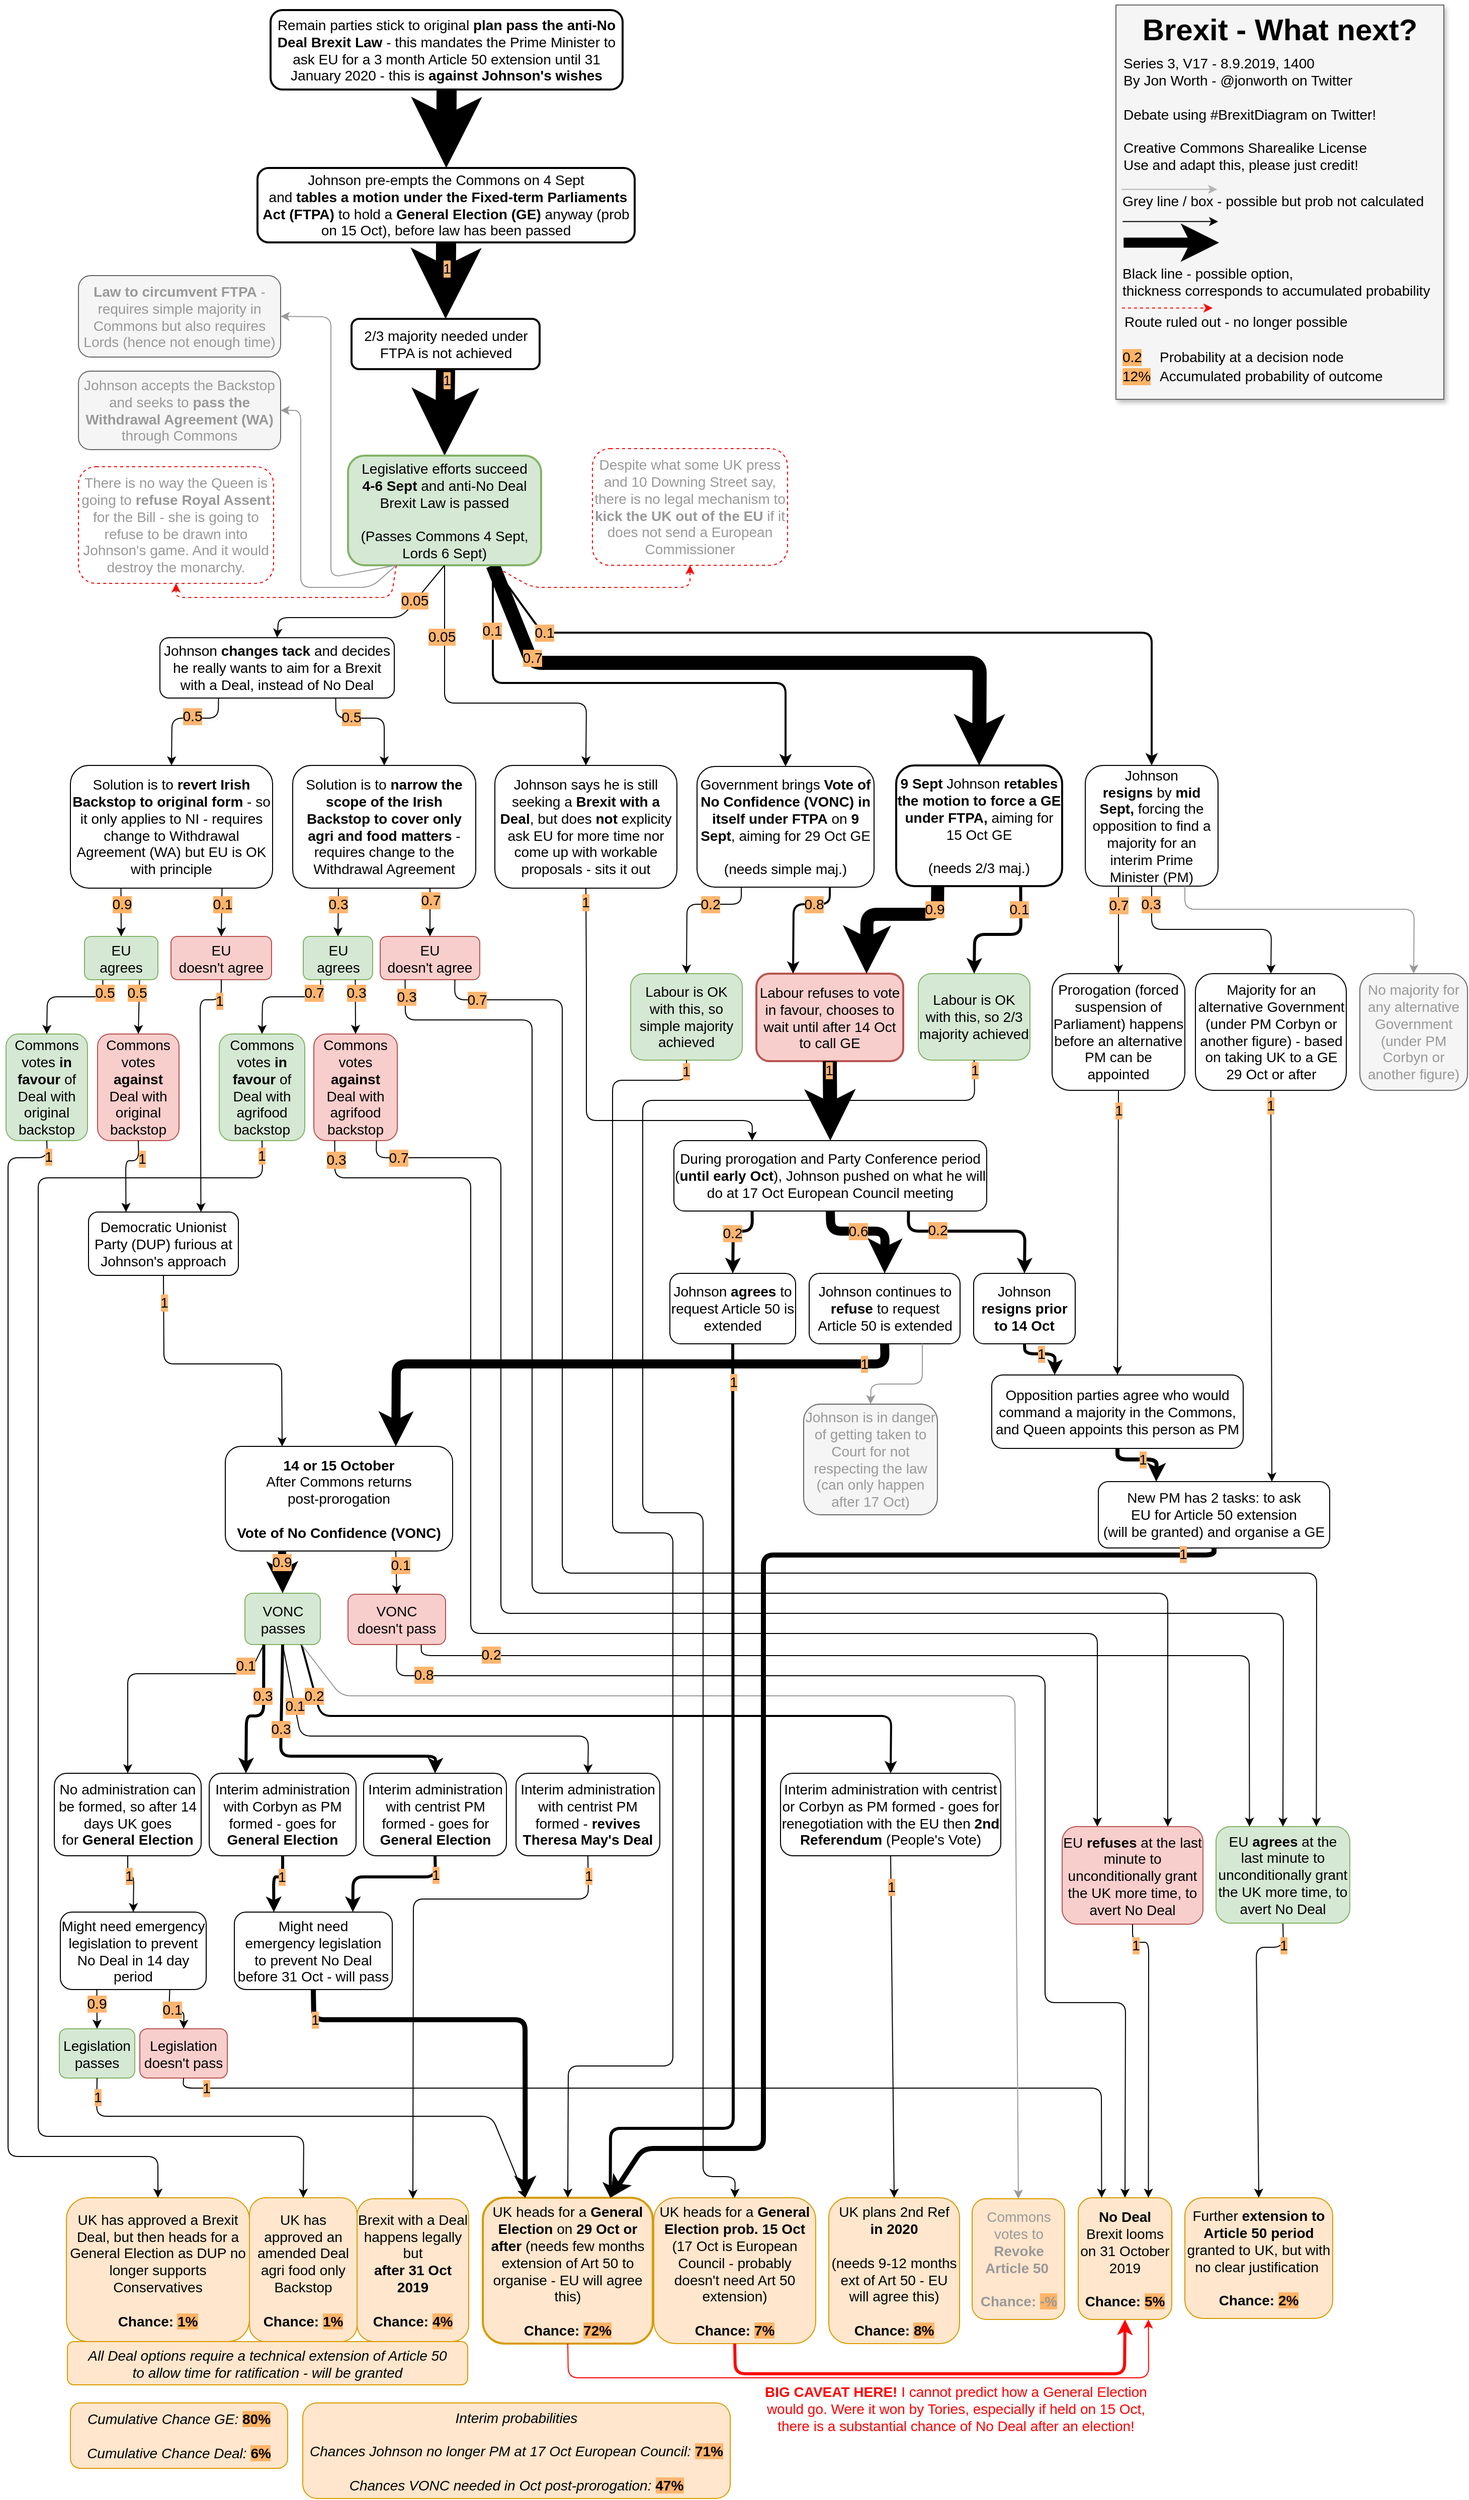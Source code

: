 <mxfile pages="1" version="11.2.5" type="device"><diagram id="lSXVcm9r7wIJ1-dpV6qa" name="Page-1"><mxGraphModel dx="1475" dy="1052" grid="1" gridSize="10" guides="1" tooltips="1" connect="1" arrows="1" fold="1" page="1" pageScale="1" pageWidth="827" pageHeight="1169" math="0" shadow="0"><root><mxCell id="0"/><mxCell id="1" parent="0"/><mxCell id="SMVI8kX6AazfbIFltAT5-33" value="" style="endArrow=classic;html=1;strokeColor=#FF0000;strokeWidth=1;fontSize=14;fontColor=#000000;entryX=0.5;entryY=1;entryDx=0;entryDy=0;exitX=0.75;exitY=1;exitDx=0;exitDy=0;dashed=1;" parent="1" source="8wbT9e71Y-yYrnzdaMmW-47" target="ASiiTHzmW-UItn4miQDS-3" edge="1"><mxGeometry width="50" height="50" relative="1" as="geometry"><mxPoint x="873.5" y="497.5" as="sourcePoint"/><mxPoint x="761" y="460.5" as="targetPoint"/><Array as="points"><mxPoint x="530" y="590"/><mxPoint x="687" y="590"/></Array></mxGeometry></mxCell><mxCell id="LgOxeEAbFf8Cs8kFusqm-7" value="" style="endArrow=classic;html=1;exitX=0.75;exitY=1;exitDx=0;exitDy=0;entryX=0.5;entryY=0;entryDx=0;entryDy=0;strokeWidth=2;" parent="1" source="8wbT9e71Y-yYrnzdaMmW-47" target="LgOxeEAbFf8Cs8kFusqm-1" edge="1"><mxGeometry width="50" height="50" relative="1" as="geometry"><mxPoint x="700" y="725" as="sourcePoint"/><mxPoint x="750" y="675" as="targetPoint"/><Array as="points"><mxPoint x="491" y="685"/><mxPoint x="782" y="685"/></Array></mxGeometry></mxCell><mxCell id="LgOxeEAbFf8Cs8kFusqm-8" value="0.1" style="text;html=1;resizable=0;points=[];align=center;verticalAlign=middle;labelBackgroundColor=#FFB570;fontSize=14;" parent="LgOxeEAbFf8Cs8kFusqm-7" vertex="1" connectable="0"><mxGeometry x="-0.787" y="21" relative="1" as="geometry"><mxPoint x="-22" y="12" as="offset"/></mxGeometry></mxCell><mxCell id="wgyVyq-LhQnyZhxP8kF4-16" value="" style="endArrow=classic;html=1;strokeWidth=1;exitX=0.5;exitY=1;exitDx=0;exitDy=0;entryX=0.5;entryY=0;entryDx=0;entryDy=0;fontSize=14;" parent="1" source="ASiiTHzmW-UItn4miQDS-46" target="BL-kFux2TK3ZMEraRpLe-72" edge="1"><mxGeometry width="50" height="50" relative="1" as="geometry"><mxPoint x="772" y="2108" as="sourcePoint"/><mxPoint x="822" y="2058" as="targetPoint"/><Array as="points"><mxPoint x="1277" y="1942"/><mxPoint x="1250" y="1942"/></Array></mxGeometry></mxCell><mxCell id="wgyVyq-LhQnyZhxP8kF4-64" value="1" style="text;html=1;resizable=0;points=[];align=center;verticalAlign=middle;labelBackgroundColor=#FFB570;fontSize=14;" parent="wgyVyq-LhQnyZhxP8kF4-16" vertex="1" connectable="0"><mxGeometry x="-0.905" relative="1" as="geometry"><mxPoint x="-0.5" y="7.5" as="offset"/></mxGeometry></mxCell><mxCell id="ASiiTHzmW-UItn4miQDS-11" value="" style="endArrow=classic;html=1;strokeColor=#000000;strokeWidth=14;fontColor=#000000;exitX=0.75;exitY=1;exitDx=0;exitDy=0;entryX=0.5;entryY=0;entryDx=0;entryDy=0;fontSize=14;" parent="1" source="8wbT9e71Y-yYrnzdaMmW-47" target="8wbT9e71Y-yYrnzdaMmW-62" edge="1"><mxGeometry width="50" height="50" relative="1" as="geometry"><mxPoint x="592" y="759" as="sourcePoint"/><mxPoint x="642" y="709" as="targetPoint"/><Array as="points"><mxPoint x="530" y="665"/><mxPoint x="975" y="665"/></Array></mxGeometry></mxCell><mxCell id="ASiiTHzmW-UItn4miQDS-33" value="0.7" style="text;html=1;resizable=0;points=[];align=center;verticalAlign=middle;labelBackgroundColor=#FFB570;fontColor=#000000;fontSize=14;" parent="ASiiTHzmW-UItn4miQDS-11" vertex="1" connectable="0"><mxGeometry x="-0.699" y="14" relative="1" as="geometry"><mxPoint x="-10.5" y="6.5" as="offset"/></mxGeometry></mxCell><mxCell id="8wbT9e71Y-yYrnzdaMmW-93" value="" style="endArrow=classic;html=1;strokeColor=#000000;strokeWidth=1;fontColor=#FFB570;entryX=0.5;entryY=0;entryDx=0;entryDy=0;fontSize=14;exitX=0.5;exitY=1;exitDx=0;exitDy=0;" parent="1" source="8wbT9e71Y-yYrnzdaMmW-67" target="7K7P4XBZ72VktKCeOSTk-63" edge="1"><mxGeometry width="50" height="50" relative="1" as="geometry"><mxPoint x="387" y="1580" as="sourcePoint"/><mxPoint x="706" y="1975" as="targetPoint"/><Array as="points"><mxPoint x="395" y="1672"/><mxPoint x="1040" y="1672"/><mxPoint x="1040" y="1997"/><mxPoint x="1120" y="1997"/></Array></mxGeometry></mxCell><mxCell id="8wbT9e71Y-yYrnzdaMmW-123" value="0.8" style="text;html=1;resizable=0;points=[];align=center;verticalAlign=middle;labelBackgroundColor=#FFB570;fontColor=#000000;fontSize=14;" parent="8wbT9e71Y-yYrnzdaMmW-93" vertex="1" connectable="0"><mxGeometry x="-0.876" y="-2" relative="1" as="geometry"><mxPoint x="-21" y="-3" as="offset"/></mxGeometry></mxCell><mxCell id="7K7P4XBZ72VktKCeOSTk-57" value="UK plans 2nd Ref&lt;br&gt;&lt;span style=&quot;font-size: 14px&quot;&gt;&lt;b style=&quot;font-size: 14px&quot;&gt;in 2020&lt;br style=&quot;font-size: 14px&quot;&gt;&lt;/b&gt;&lt;/span&gt;&lt;b style=&quot;font-size: 14px&quot;&gt;&lt;br style=&quot;font-size: 14px&quot;&gt;&lt;/b&gt;(needs 9-12 months ext of Art 50 - EU will agree this)&lt;b style=&quot;font-size: 14px&quot;&gt;&lt;br style=&quot;font-size: 14px&quot;&gt;&lt;/b&gt;&lt;br style=&quot;font-size: 14px&quot;&gt;&lt;b style=&quot;font-size: 14px&quot;&gt;Chance: &lt;span style=&quot;background-color: rgb(255 , 179 , 102) ; font-size: 14px&quot;&gt;8%&lt;/span&gt;&lt;/b&gt;" style="rounded=1;whiteSpace=wrap;html=1;fillColor=#ffe6cc;strokeColor=#d79b00;fontSize=14;" parent="1" vertex="1"><mxGeometry x="825" y="2191" width="130" height="145" as="geometry"/></mxCell><mxCell id="7K7P4XBZ72VktKCeOSTk-63" value="&lt;b style=&quot;font-size: 14px&quot;&gt;No Deal &lt;/b&gt;Brexit looms on 31 October 2019&lt;br style=&quot;font-size: 14px&quot;&gt;&lt;br style=&quot;font-size: 14px&quot;&gt;&lt;b style=&quot;font-size: 14px&quot;&gt;Chance: &lt;span style=&quot;background-color: rgb(255 , 179 , 102) ; font-size: 14px&quot;&gt;5%&lt;/span&gt;&lt;/b&gt;" style="rounded=1;whiteSpace=wrap;html=1;fillColor=#ffe6cc;strokeColor=#d79b00;fontSize=14;" parent="1" vertex="1"><mxGeometry x="1073" y="2191" width="93" height="121" as="geometry"/></mxCell><mxCell id="7K7P4XBZ72VktKCeOSTk-72" value="Brexit with a Deal happens legally but&lt;br style=&quot;font-size: 14px&quot;&gt;&lt;b style=&quot;font-size: 14px&quot;&gt;after&lt;/b&gt;&lt;span style=&quot;font-size: 14px&quot;&gt;&lt;b style=&quot;font-size: 14px&quot;&gt;&amp;nbsp;31 Oct 2019&lt;/b&gt;&lt;/span&gt;&lt;span style=&quot;font-size: 14px&quot;&gt;&lt;br style=&quot;font-size: 14px&quot;&gt;&lt;br style=&quot;font-size: 14px&quot;&gt;&lt;b style=&quot;font-size: 14px&quot;&gt;Chance: &lt;/b&gt;&lt;span style=&quot;font-weight: bold ; background-color: rgb(255 , 179 , 102) ; font-size: 14px&quot;&gt;4%&lt;/span&gt;&lt;br style=&quot;font-size: 14px&quot;&gt;&lt;/span&gt;" style="rounded=1;whiteSpace=wrap;html=1;fillColor=#ffe6cc;strokeColor=#d79b00;fontSize=14;" parent="1" vertex="1"><mxGeometry x="356" y="2192" width="111" height="142" as="geometry"/></mxCell><mxCell id="ezZ561g6iPy63EXMOgBz-5" value="UK heads for a &lt;b style=&quot;font-size: 14px&quot;&gt;General Election &lt;/b&gt;&lt;span style=&quot;font-size: 14px&quot;&gt;on&lt;/span&gt;&amp;nbsp;&lt;b style=&quot;font-size: 14px&quot;&gt;29&lt;/b&gt;&lt;b style=&quot;font-size: 14px&quot;&gt;&amp;nbsp;Oct or after&amp;nbsp;&lt;/b&gt;(needs few months extension of Art 50 to organise - EU will agree this)&lt;br style=&quot;font-size: 14px&quot;&gt;&lt;br style=&quot;font-size: 14px&quot;&gt;&lt;b style=&quot;font-size: 14px&quot;&gt;Chance: &lt;span style=&quot;background-color: rgb(255 , 179 , 102) ; font-size: 14px&quot;&gt;72%&lt;/span&gt;&lt;/b&gt;" style="rounded=1;whiteSpace=wrap;html=1;fillColor=#ffe6cc;strokeColor=#d79b00;fontSize=14;strokeWidth=2;" parent="1" vertex="1"><mxGeometry x="481" y="2191" width="169" height="145" as="geometry"/></mxCell><mxCell id="BL-kFux2TK3ZMEraRpLe-72" value="Further &lt;b style=&quot;font-size: 14px&quot;&gt;extension to Article 50 period&lt;/b&gt; granted to UK, but with no clear justification&amp;nbsp;&lt;br style=&quot;font-size: 14px&quot;&gt;&lt;br style=&quot;font-size: 14px&quot;&gt;&lt;b style=&quot;font-size: 14px&quot;&gt;Chance: &lt;span style=&quot;background-color: rgb(255 , 179 , 102) ; font-size: 14px&quot;&gt;2%&lt;/span&gt;&lt;/b&gt;" style="rounded=1;whiteSpace=wrap;html=1;fillColor=#ffe6cc;strokeColor=#d79b00;fontSize=14;" parent="1" vertex="1"><mxGeometry x="1179" y="2191" width="147" height="120" as="geometry"/></mxCell><mxCell id="0ZxB78aHKAC87hzvvOJA-35" value="Solution is to &lt;b style=&quot;font-size: 14px&quot;&gt;revert Irish Backstop to original form&lt;/b&gt; - so it only applies to NI - requires change to Withdrawal Agreement (WA) but EU is OK with principle" style="rounded=1;whiteSpace=wrap;html=1;fontSize=14;" parent="1" vertex="1"><mxGeometry x="71" y="767" width="201" height="122" as="geometry"/></mxCell><mxCell id="0ZxB78aHKAC87hzvvOJA-40" value="EU&lt;br&gt;doesn't agree" style="rounded=1;whiteSpace=wrap;html=1;fillColor=#f8cecc;strokeColor=#b85450;fontSize=14;" parent="1" vertex="1"><mxGeometry x="171" y="937" width="100" height="43" as="geometry"/></mxCell><mxCell id="0ZxB78aHKAC87hzvvOJA-42" value="" style="endArrow=classic;html=1;strokeWidth=1;entryX=0.5;entryY=0;entryDx=0;entryDy=0;exitX=0.75;exitY=1;exitDx=0;exitDy=0;fontSize=14;" parent="1" source="0ZxB78aHKAC87hzvvOJA-35" target="0ZxB78aHKAC87hzvvOJA-40" edge="1"><mxGeometry width="50" height="50" relative="1" as="geometry"><mxPoint x="179" y="909" as="sourcePoint"/><mxPoint x="123" y="932" as="targetPoint"/><Array as="points"/></mxGeometry></mxCell><mxCell id="0ZxB78aHKAC87hzvvOJA-43" value="0.1" style="text;html=1;resizable=0;points=[];align=center;verticalAlign=middle;labelBackgroundColor=#FFB366;fontSize=14;" parent="0ZxB78aHKAC87hzvvOJA-42" vertex="1" connectable="0"><mxGeometry x="-0.363" relative="1" as="geometry"><mxPoint as="offset"/></mxGeometry></mxCell><mxCell id="0ZxB78aHKAC87hzvvOJA-44" value="" style="endArrow=classic;html=1;strokeWidth=1;entryX=0.5;entryY=0;entryDx=0;entryDy=0;exitX=0.25;exitY=1;exitDx=0;exitDy=0;fontSize=14;" parent="1" source="0ZxB78aHKAC87hzvvOJA-35" target="0ZxB78aHKAC87hzvvOJA-41" edge="1"><mxGeometry width="50" height="50" relative="1" as="geometry"><mxPoint x="179" y="899" as="sourcePoint"/><mxPoint x="224" y="932" as="targetPoint"/><Array as="points"/></mxGeometry></mxCell><mxCell id="0ZxB78aHKAC87hzvvOJA-45" value="0.9" style="text;html=1;resizable=0;points=[];align=center;verticalAlign=middle;labelBackgroundColor=#FFB366;fontSize=14;" parent="0ZxB78aHKAC87hzvvOJA-44" vertex="1" connectable="0"><mxGeometry x="-0.327" relative="1" as="geometry"><mxPoint as="offset"/></mxGeometry></mxCell><mxCell id="0ZxB78aHKAC87hzvvOJA-47" value="Democratic Unionist Party (DUP) furious at Johnson's approach" style="rounded=1;whiteSpace=wrap;html=1;fontSize=14;" parent="1" vertex="1"><mxGeometry x="89" y="1211" width="149" height="63" as="geometry"/></mxCell><mxCell id="0ZxB78aHKAC87hzvvOJA-49" value="" style="endArrow=classic;html=1;strokeColor=#000000;strokeWidth=1;entryX=0.75;entryY=0;entryDx=0;entryDy=0;exitX=0.5;exitY=1;exitDx=0;exitDy=0;fontSize=14;" parent="1" source="0ZxB78aHKAC87hzvvOJA-40" target="0ZxB78aHKAC87hzvvOJA-47" edge="1"><mxGeometry width="50" height="50" relative="1" as="geometry"><mxPoint x="135.5" y="1113" as="sourcePoint"/><mxPoint x="383.5" y="1322" as="targetPoint"/><Array as="points"><mxPoint x="221" y="1000"/><mxPoint x="200" y="1000"/></Array></mxGeometry></mxCell><mxCell id="0ZxB78aHKAC87hzvvOJA-61" value="1" style="text;html=1;resizable=0;points=[];align=center;verticalAlign=middle;labelBackgroundColor=#FFB570;fontSize=14;" parent="0ZxB78aHKAC87hzvvOJA-49" vertex="1" connectable="0"><mxGeometry x="-0.827" y="1" relative="1" as="geometry"><mxPoint as="offset"/></mxGeometry></mxCell><mxCell id="0ZxB78aHKAC87hzvvOJA-50" value="Commons votes &lt;b style=&quot;font-size: 14px;&quot;&gt;in favour&lt;/b&gt; of Deal with original backstop" style="rounded=1;whiteSpace=wrap;html=1;fontSize=14;fillColor=#d5e8d4;strokeColor=#82b366;" parent="1" vertex="1"><mxGeometry x="7" y="1034" width="81" height="106" as="geometry"/></mxCell><mxCell id="0ZxB78aHKAC87hzvvOJA-51" value="Commons votes &lt;b style=&quot;font-size: 14px;&quot;&gt;against&lt;/b&gt; Deal with original backstop" style="rounded=1;whiteSpace=wrap;html=1;fontSize=14;fillColor=#f8cecc;strokeColor=#b85450;" parent="1" vertex="1"><mxGeometry x="98" y="1034" width="81" height="106" as="geometry"/></mxCell><mxCell id="0ZxB78aHKAC87hzvvOJA-52" value="" style="endArrow=classic;html=1;strokeColor=#000000;strokeWidth=1;exitX=0.25;exitY=1;exitDx=0;exitDy=0;entryX=0.5;entryY=0;entryDx=0;entryDy=0;fontSize=14;" parent="1" source="0ZxB78aHKAC87hzvvOJA-41" target="0ZxB78aHKAC87hzvvOJA-50" edge="1"><mxGeometry width="50" height="50" relative="1" as="geometry"><mxPoint x="-70" y="1063" as="sourcePoint"/><mxPoint x="-20" y="1013" as="targetPoint"/><Array as="points"><mxPoint x="103" y="997"/><mxPoint x="48" y="997"/></Array></mxGeometry></mxCell><mxCell id="0ZxB78aHKAC87hzvvOJA-59" value="0.5" style="text;html=1;resizable=0;points=[];align=center;verticalAlign=middle;labelBackgroundColor=#FFB570;fontSize=14;" parent="0ZxB78aHKAC87hzvvOJA-52" vertex="1" connectable="0"><mxGeometry x="-0.734" relative="1" as="geometry"><mxPoint x="2" y="-2" as="offset"/></mxGeometry></mxCell><mxCell id="0ZxB78aHKAC87hzvvOJA-53" value="" style="endArrow=classic;html=1;strokeColor=#000000;strokeWidth=1;exitX=0.75;exitY=1;exitDx=0;exitDy=0;entryX=0.5;entryY=0;entryDx=0;entryDy=0;fontSize=14;" parent="1" source="0ZxB78aHKAC87hzvvOJA-41" target="0ZxB78aHKAC87hzvvOJA-51" edge="1"><mxGeometry width="50" height="50" relative="1" as="geometry"><mxPoint x="-0.25" y="913.5" as="sourcePoint"/><mxPoint x="-22" y="1153" as="targetPoint"/><Array as="points"/></mxGeometry></mxCell><mxCell id="0ZxB78aHKAC87hzvvOJA-60" value="0.5" style="text;html=1;resizable=0;points=[];align=center;verticalAlign=middle;labelBackgroundColor=#FFB570;fontSize=14;" parent="0ZxB78aHKAC87hzvvOJA-53" vertex="1" connectable="0"><mxGeometry x="-0.749" y="-1" relative="1" as="geometry"><mxPoint x="-1.5" y="5.5" as="offset"/></mxGeometry></mxCell><mxCell id="0ZxB78aHKAC87hzvvOJA-54" value="UK has approved a Brexit Deal, but then heads for a General Election as DUP no longer supports Conservatives&lt;br style=&quot;font-size: 14px&quot;&gt;&lt;br style=&quot;font-size: 14px&quot;&gt;&lt;b style=&quot;font-size: 14px&quot;&gt;Chance:&amp;nbsp;&lt;span style=&quot;background-color: rgb(255 , 179 , 102) ; font-size: 14px&quot;&gt;1%&lt;/span&gt;&lt;/b&gt;" style="rounded=1;whiteSpace=wrap;html=1;fillColor=#ffe6cc;strokeColor=#d79b00;fontSize=14;" parent="1" vertex="1"><mxGeometry x="67" y="2191" width="182" height="143" as="geometry"/></mxCell><mxCell id="0ZxB78aHKAC87hzvvOJA-57" value="" style="endArrow=classic;html=1;strokeColor=#000000;strokeWidth=1;entryX=0.25;entryY=0;entryDx=0;entryDy=0;exitX=0.5;exitY=1;exitDx=0;exitDy=0;fontSize=14;" parent="1" source="0ZxB78aHKAC87hzvvOJA-51" target="0ZxB78aHKAC87hzvvOJA-47" edge="1"><mxGeometry width="50" height="50" relative="1" as="geometry"><mxPoint x="317" y="838" as="sourcePoint"/><mxPoint x="347.5" y="1197.5" as="targetPoint"/><Array as="points"><mxPoint x="139" y="1160"/><mxPoint x="126" y="1160"/></Array></mxGeometry></mxCell><mxCell id="0ZxB78aHKAC87hzvvOJA-70" value="1" style="text;html=1;resizable=0;points=[];align=center;verticalAlign=middle;labelBackgroundColor=#FFB570;fontSize=14;" parent="0ZxB78aHKAC87hzvvOJA-57" vertex="1" connectable="0"><mxGeometry x="-0.576" y="3" relative="1" as="geometry"><mxPoint as="offset"/></mxGeometry></mxCell><mxCell id="0ZxB78aHKAC87hzvvOJA-58" value="" style="endArrow=classic;html=1;strokeColor=#000000;strokeWidth=1;entryX=0.5;entryY=0;entryDx=0;entryDy=0;exitX=0.5;exitY=1;exitDx=0;exitDy=0;fontSize=14;" parent="1" source="0ZxB78aHKAC87hzvvOJA-50" target="0ZxB78aHKAC87hzvvOJA-54" edge="1"><mxGeometry width="50" height="50" relative="1" as="geometry"><mxPoint x="136" y="1223" as="sourcePoint"/><mxPoint x="183" y="1273" as="targetPoint"/><Array as="points"><mxPoint x="48" y="1157"/><mxPoint x="9" y="1157"/><mxPoint x="9" y="2150"/><mxPoint x="158" y="2150"/></Array></mxGeometry></mxCell><mxCell id="0ZxB78aHKAC87hzvvOJA-69" value="1" style="text;html=1;resizable=0;points=[];align=center;verticalAlign=middle;labelBackgroundColor=#FFB570;fontSize=14;" parent="0ZxB78aHKAC87hzvvOJA-58" vertex="1" connectable="0"><mxGeometry x="-0.974" y="1" relative="1" as="geometry"><mxPoint as="offset"/></mxGeometry></mxCell><mxCell id="0ZxB78aHKAC87hzvvOJA-41" value="EU&lt;br&gt;agrees" style="rounded=1;whiteSpace=wrap;html=1;fillColor=#d5e8d4;strokeColor=#82b366;fontSize=14;" parent="1" vertex="1"><mxGeometry x="85" y="937" width="73" height="43" as="geometry"/></mxCell><mxCell id="0ZxB78aHKAC87hzvvOJA-66" value="&lt;i style=&quot;font-size: 14px&quot;&gt;Cumulative Chance GE:&lt;/i&gt;&lt;b style=&quot;font-size: 14px&quot;&gt;&amp;nbsp;&lt;span style=&quot;background-color: rgb(255 , 179 , 102) ; font-size: 14px&quot;&gt;80%&lt;br style=&quot;font-size: 14px&quot;&gt;&lt;/span&gt;&lt;/b&gt;&lt;i style=&quot;font-size: 14px&quot;&gt;&lt;br&gt;Cumulative Chance Deal:&lt;/i&gt;&lt;b style=&quot;font-size: 14px&quot;&gt;&amp;nbsp;&lt;/b&gt;&lt;span style=&quot;font-weight: bold ; background-color: rgb(255 , 179 , 102) ; font-size: 14px&quot;&gt;6%&lt;/span&gt;&lt;i style=&quot;font-size: 14px&quot;&gt;&lt;br style=&quot;font-size: 14px&quot;&gt;&lt;/i&gt;" style="rounded=1;whiteSpace=wrap;html=1;fillColor=#ffe6cc;strokeColor=#d79b00;fontSize=14;" parent="1" vertex="1"><mxGeometry x="71" y="2395" width="216" height="65" as="geometry"/></mxCell><mxCell id="8wbT9e71Y-yYrnzdaMmW-8" value="Remain parties stick to original &lt;b style=&quot;font-size: 14px&quot;&gt;plan pass the anti-No Deal Brexit Law&lt;/b&gt; - this mandates the Prime Minister to ask EU for a 3 month Article 50 extension until 31 January 2020 - this is &lt;b&gt;against Johnson's wishes&lt;/b&gt;" style="rounded=1;whiteSpace=wrap;html=1;fontSize=14;strokeWidth=2;" parent="1" vertex="1"><mxGeometry x="270" y="16" width="350" height="79" as="geometry"/></mxCell><mxCell id="8wbT9e71Y-yYrnzdaMmW-61" value="Johnson accepts the Backstop and seeks to &lt;b style=&quot;font-size: 14px;&quot;&gt;pass the Withdrawal Agreement (WA)&lt;/b&gt; through Commons" style="rounded=1;whiteSpace=wrap;html=1;fontSize=14;fillColor=#f5f5f5;strokeColor=#666666;fontColor=#999999;" parent="1" vertex="1"><mxGeometry x="79" y="375" width="201" height="78" as="geometry"/></mxCell><mxCell id="8wbT9e71Y-yYrnzdaMmW-62" value="&lt;b&gt;9 Sept&lt;/b&gt; Johnson &lt;b style=&quot;font-size: 14px&quot;&gt;retables the motion to force a GE under FTPA&lt;/b&gt;&lt;b style=&quot;font-size: 14px&quot;&gt;, &lt;/b&gt;&lt;span style=&quot;font-size: 14px&quot;&gt;aiming for 15 Oct GE&lt;br&gt;&lt;br&gt;(needs 2/3 maj.)&lt;br style=&quot;font-size: 14px&quot;&gt;&lt;/span&gt;" style="rounded=1;whiteSpace=wrap;html=1;fontSize=14;strokeWidth=2;" parent="1" vertex="1"><mxGeometry x="892" y="767" width="165" height="120" as="geometry"/></mxCell><mxCell id="8wbT9e71Y-yYrnzdaMmW-65" value="&lt;b style=&quot;font-size: 14px&quot;&gt;14 or 15 October&lt;br style=&quot;font-size: 14px&quot;&gt;&lt;/b&gt;After Commons returns&lt;br&gt;post-prorogation&lt;br&gt;&lt;br style=&quot;font-size: 14px&quot;&gt;&lt;b&gt;Vote of No Confidence (VONC)&lt;/b&gt;" style="rounded=1;whiteSpace=wrap;html=1;fontSize=14;" parent="1" vertex="1"><mxGeometry x="225" y="1444" width="226" height="104" as="geometry"/></mxCell><mxCell id="8wbT9e71Y-yYrnzdaMmW-66" value="VONC passes" style="rounded=1;whiteSpace=wrap;html=1;fillColor=#d5e8d4;strokeColor=#82b366;fontSize=14;" parent="1" vertex="1"><mxGeometry x="244.5" y="1590" width="75" height="51" as="geometry"/></mxCell><mxCell id="8wbT9e71Y-yYrnzdaMmW-67" value="VONC&lt;br&gt;doesn't pass" style="rounded=1;whiteSpace=wrap;html=1;fillColor=#f8cecc;strokeColor=#b85450;fontSize=14;" parent="1" vertex="1"><mxGeometry x="347" y="1591" width="97" height="50" as="geometry"/></mxCell><mxCell id="8wbT9e71Y-yYrnzdaMmW-68" value="" style="endArrow=classic;html=1;strokeColor=#000000;strokeWidth=1;exitX=0.75;exitY=1;exitDx=0;exitDy=0;entryX=0.5;entryY=0;entryDx=0;entryDy=0;fontSize=14;" parent="1" source="8wbT9e71Y-yYrnzdaMmW-65" target="8wbT9e71Y-yYrnzdaMmW-67" edge="1"><mxGeometry width="50" height="50" relative="1" as="geometry"><mxPoint x="296.5" y="1805.389" as="sourcePoint"/><mxPoint x="346.5" y="1755.389" as="targetPoint"/><Array as="points"/></mxGeometry></mxCell><mxCell id="8wbT9e71Y-yYrnzdaMmW-69" value="0.1" style="text;html=1;resizable=0;points=[];align=center;verticalAlign=middle;labelBackgroundColor=#FFB570;fontSize=14;" parent="8wbT9e71Y-yYrnzdaMmW-68" vertex="1" connectable="0"><mxGeometry x="-0.254" y="-2" relative="1" as="geometry"><mxPoint x="5.5" y="-2" as="offset"/></mxGeometry></mxCell><mxCell id="8wbT9e71Y-yYrnzdaMmW-70" value="" style="endArrow=classic;html=1;strokeColor=#000000;strokeWidth=8;exitX=0.25;exitY=1;exitDx=0;exitDy=0;entryX=0.5;entryY=0;entryDx=0;entryDy=0;fontSize=14;" parent="1" source="8wbT9e71Y-yYrnzdaMmW-65" target="8wbT9e71Y-yYrnzdaMmW-66" edge="1"><mxGeometry width="50" height="50" relative="1" as="geometry"><mxPoint x="347.25" y="1605.389" as="sourcePoint"/><mxPoint x="418" y="1633.389" as="targetPoint"/><Array as="points"/></mxGeometry></mxCell><mxCell id="8wbT9e71Y-yYrnzdaMmW-71" value="0.9" style="text;html=1;resizable=0;points=[];align=center;verticalAlign=middle;labelBackgroundColor=#FFB570;fontSize=14;" parent="8wbT9e71Y-yYrnzdaMmW-70" vertex="1" connectable="0"><mxGeometry x="-0.483" y="-1" relative="1" as="geometry"><mxPoint as="offset"/></mxGeometry></mxCell><mxCell id="8wbT9e71Y-yYrnzdaMmW-103" value="" style="endArrow=classic;html=1;strokeColor=#000000;strokeWidth=1;fontColor=#000000;entryX=0.25;entryY=0;entryDx=0;entryDy=0;fontSize=14;exitX=0.5;exitY=1;exitDx=0;exitDy=0;" parent="1" source="0ZxB78aHKAC87hzvvOJA-47" target="8wbT9e71Y-yYrnzdaMmW-65" edge="1"><mxGeometry width="50" height="50" relative="1" as="geometry"><mxPoint x="163.5" y="1296" as="sourcePoint"/><mxPoint x="412" y="1592" as="targetPoint"/><Array as="points"><mxPoint x="164" y="1362"/><mxPoint x="281" y="1362"/></Array></mxGeometry></mxCell><mxCell id="8wbT9e71Y-yYrnzdaMmW-129" value="1" style="text;html=1;resizable=0;points=[];align=center;verticalAlign=middle;labelBackgroundColor=#FFB570;fontColor=#000000;fontSize=14;" parent="8wbT9e71Y-yYrnzdaMmW-103" vertex="1" connectable="0"><mxGeometry x="-0.86" y="-2" relative="1" as="geometry"><mxPoint x="2" y="7" as="offset"/></mxGeometry></mxCell><mxCell id="-vOMmekHQ_xhAw18Fmwu-6" value="Commons votes to &lt;b style=&quot;font-size: 14px;&quot;&gt;Revoke Article 50&lt;/b&gt;&amp;nbsp;&lt;br style=&quot;font-size: 14px;&quot;&gt;&lt;br style=&quot;font-size: 14px;&quot;&gt;&lt;b style=&quot;font-size: 14px;&quot;&gt;Chance: &lt;span style=&quot;background-color: rgb(255, 179, 102); font-size: 14px;&quot;&gt;-%&lt;/span&gt;&lt;/b&gt;" style="rounded=1;whiteSpace=wrap;html=1;fillColor=#ffe6cc;strokeColor=#d79b00;fontSize=14;fontColor=#999999;" parent="1" vertex="1"><mxGeometry x="967.5" y="2192" width="92" height="120" as="geometry"/></mxCell><mxCell id="-vOMmekHQ_xhAw18Fmwu-13" value="&lt;b style=&quot;font-size: 14px&quot;&gt;BIG CAVEAT HERE!&lt;/b&gt; I cannot predict how a General Election would go. Were it won by Tories, especially if held on 15 Oct, there is a substantial chance of No Deal after an election!" style="text;html=1;strokeColor=none;fillColor=none;align=center;verticalAlign=middle;whiteSpace=wrap;rounded=0;labelBackgroundColor=none;fontSize=14;fontColor=#FF0000;" parent="1" vertex="1"><mxGeometry x="757" y="2391" width="389" height="20" as="geometry"/></mxCell><mxCell id="ASiiTHzmW-UItn4miQDS-3" value="&lt;font color=&quot;#999999&quot;&gt;Despite what some UK press and 10 Downing Street say, there is no legal mechanism to &lt;b&gt;kick the UK out of the EU&lt;/b&gt; if it does not send a European Commissioner&lt;/font&gt;" style="rounded=1;whiteSpace=wrap;html=1;fontSize=14;dashed=1;strokeColor=#FF0000;" parent="1" vertex="1"><mxGeometry x="590" y="452" width="194" height="116" as="geometry"/></mxCell><mxCell id="ASiiTHzmW-UItn4miQDS-7" value="" style="endArrow=classic;html=1;strokeColor=#000000;strokeWidth=1;fontColor=#000000;entryX=0.5;entryY=0;entryDx=0;entryDy=0;fontSize=14;exitX=0.25;exitY=1;exitDx=0;exitDy=0;" parent="1" source="LgOxeEAbFf8Cs8kFusqm-24" target="0ZxB78aHKAC87hzvvOJA-35" edge="1"><mxGeometry width="50" height="50" relative="1" as="geometry"><mxPoint x="310" y="685" as="sourcePoint"/><mxPoint x="662" y="709" as="targetPoint"/><Array as="points"><mxPoint x="218" y="720"/><mxPoint x="172" y="720"/></Array></mxGeometry></mxCell><mxCell id="ASiiTHzmW-UItn4miQDS-36" value="0.5" style="text;html=1;resizable=0;points=[];align=center;verticalAlign=middle;labelBackgroundColor=#FFB570;fontColor=#000000;fontSize=14;" parent="ASiiTHzmW-UItn4miQDS-7" vertex="1" connectable="0"><mxGeometry x="-0.687" y="-19" relative="1" as="geometry"><mxPoint x="-7" y="0.5" as="offset"/></mxGeometry></mxCell><mxCell id="ASiiTHzmW-UItn4miQDS-8" value="Johnson says he is still seeking a &lt;b style=&quot;font-size: 14px&quot;&gt;Brexit with a Deal&lt;/b&gt;, but does &lt;b style=&quot;font-size: 14px&quot;&gt;not &lt;/b&gt;explicity ask EU for more time nor come up with workable proposals - sits it out" style="rounded=1;whiteSpace=wrap;html=1;fontSize=14;" parent="1" vertex="1"><mxGeometry x="493" y="767" width="181" height="122" as="geometry"/></mxCell><mxCell id="ASiiTHzmW-UItn4miQDS-12" value="" style="endArrow=classic;html=1;strokeColor=#000000;strokeWidth=1;fontColor=#000000;exitX=0.5;exitY=1;exitDx=0;exitDy=0;entryX=0.5;entryY=0;entryDx=0;entryDy=0;fontSize=14;" parent="1" source="8wbT9e71Y-yYrnzdaMmW-47" target="ASiiTHzmW-UItn4miQDS-8" edge="1"><mxGeometry width="50" height="50" relative="1" as="geometry"><mxPoint x="672" y="759" as="sourcePoint"/><mxPoint x="722" y="709" as="targetPoint"/><Array as="points"><mxPoint x="443" y="705"/><mxPoint x="584" y="705"/></Array></mxGeometry></mxCell><mxCell id="ASiiTHzmW-UItn4miQDS-32" value="0.05" style="text;html=1;resizable=0;points=[];align=center;verticalAlign=middle;labelBackgroundColor=#FFB570;fontColor=#000000;fontSize=14;" parent="ASiiTHzmW-UItn4miQDS-12" vertex="1" connectable="0"><mxGeometry x="-0.881" y="16" relative="1" as="geometry"><mxPoint x="-19" y="50.5" as="offset"/></mxGeometry></mxCell><mxCell id="ASiiTHzmW-UItn4miQDS-46" value="EU &lt;b style=&quot;font-size: 14px;&quot;&gt;agrees&amp;nbsp;&lt;/b&gt;at the last minute to unconditionally grant the UK more time, to avert No Deal" style="rounded=1;whiteSpace=wrap;html=1;fontSize=14;fillColor=#d5e8d4;strokeColor=#82b366;" parent="1" vertex="1"><mxGeometry x="1210" y="1822" width="133" height="96" as="geometry"/></mxCell><mxCell id="wgyVyq-LhQnyZhxP8kF4-26" value="Interim administration with centrist or Corbyn as PM formed - goes for renegotiation with the EU then &lt;b&gt;2nd Referendum&lt;/b&gt; (&lt;span style=&quot;font-size: 14px&quot;&gt;People's Vote)&lt;/span&gt;" style="rounded=1;whiteSpace=wrap;html=1;fontSize=14;" parent="1" vertex="1"><mxGeometry x="777" y="1769" width="219" height="82" as="geometry"/></mxCell><mxCell id="wgyVyq-LhQnyZhxP8kF4-27" value="Interim administration with Corbyn as PM formed - goes for &lt;b style=&quot;font-size: 14px;&quot;&gt;General Election&lt;/b&gt;" style="rounded=1;whiteSpace=wrap;html=1;fontSize=14;" parent="1" vertex="1"><mxGeometry x="209" y="1769" width="146" height="82" as="geometry"/></mxCell><mxCell id="wgyVyq-LhQnyZhxP8kF4-28" value="No administration can be formed, so after 14 days UK goes for&amp;nbsp;&lt;b style=&quot;font-size: 14px;&quot;&gt;General Election&lt;/b&gt;" style="rounded=1;whiteSpace=wrap;html=1;fontSize=14;" parent="1" vertex="1"><mxGeometry x="55" y="1769" width="146" height="82" as="geometry"/></mxCell><mxCell id="wgyVyq-LhQnyZhxP8kF4-29" value="Might need&lt;br&gt;emergency legislation&lt;br&gt;to prevent No Deal before 31 Oct - will pass" style="rounded=1;whiteSpace=wrap;html=1;fontSize=14;" parent="1" vertex="1"><mxGeometry x="234" y="1907" width="157" height="77" as="geometry"/></mxCell><mxCell id="wgyVyq-LhQnyZhxP8kF4-30" value="Might need emergency legislation to prevent No Deal in 14 day period" style="rounded=1;whiteSpace=wrap;html=1;fontSize=14;" parent="1" vertex="1"><mxGeometry x="61" y="1907" width="145" height="77" as="geometry"/></mxCell><mxCell id="wgyVyq-LhQnyZhxP8kF4-31" value="" style="endArrow=classic;html=1;strokeWidth=5;fontSize=14;exitX=0.5;exitY=1;exitDx=0;exitDy=0;entryX=0.25;entryY=0;entryDx=0;entryDy=0;" parent="1" source="wgyVyq-LhQnyZhxP8kF4-29" target="ezZ561g6iPy63EXMOgBz-5" edge="1"><mxGeometry width="50" height="50" relative="1" as="geometry"><mxPoint x="292" y="2045" as="sourcePoint"/><mxPoint x="342" y="1995" as="targetPoint"/><Array as="points"><mxPoint x="313" y="2014"/><mxPoint x="523" y="2014"/></Array></mxGeometry></mxCell><mxCell id="wgyVyq-LhQnyZhxP8kF4-62" value="1" style="text;html=1;resizable=0;points=[];align=center;verticalAlign=middle;labelBackgroundColor=#FFB570;fontSize=14;" parent="wgyVyq-LhQnyZhxP8kF4-31" vertex="1" connectable="0"><mxGeometry x="-0.81" y="-2" relative="1" as="geometry"><mxPoint x="-8.5" y="-2" as="offset"/></mxGeometry></mxCell><mxCell id="wgyVyq-LhQnyZhxP8kF4-33" value="Legislation passes" style="rounded=1;whiteSpace=wrap;html=1;fillColor=#d5e8d4;strokeColor=#82b366;fontSize=14;" parent="1" vertex="1"><mxGeometry x="60" y="2023" width="75" height="49" as="geometry"/></mxCell><mxCell id="wgyVyq-LhQnyZhxP8kF4-34" value="Legislation doesn't pass" style="rounded=1;whiteSpace=wrap;html=1;fillColor=#f8cecc;strokeColor=#b85450;fontSize=14;" parent="1" vertex="1"><mxGeometry x="140" y="2023" width="87" height="49" as="geometry"/></mxCell><mxCell id="wgyVyq-LhQnyZhxP8kF4-35" value="0.9" style="endArrow=classic;html=1;strokeWidth=1;fontSize=14;entryX=0.5;entryY=0;entryDx=0;entryDy=0;labelBackgroundColor=#FFB570;exitX=0.25;exitY=1;exitDx=0;exitDy=0;" parent="1" source="wgyVyq-LhQnyZhxP8kF4-30" target="wgyVyq-LhQnyZhxP8kF4-33" edge="1"><mxGeometry x="-0.256" width="50" height="50" relative="1" as="geometry"><mxPoint x="139" y="1996" as="sourcePoint"/><mxPoint x="212" y="2080" as="targetPoint"/><mxPoint as="offset"/></mxGeometry></mxCell><mxCell id="wgyVyq-LhQnyZhxP8kF4-36" value="" style="endArrow=classic;html=1;strokeWidth=1;fontSize=14;entryX=0.5;entryY=0;entryDx=0;entryDy=0;exitX=0.75;exitY=1;exitDx=0;exitDy=0;" parent="1" source="wgyVyq-LhQnyZhxP8kF4-30" target="wgyVyq-LhQnyZhxP8kF4-34" edge="1"><mxGeometry width="50" height="50" relative="1" as="geometry"><mxPoint x="149" y="1986" as="sourcePoint"/><mxPoint x="212" y="2100" as="targetPoint"/><Array as="points"><mxPoint x="169" y="2006"/><mxPoint x="184" y="2006"/></Array></mxGeometry></mxCell><mxCell id="wgyVyq-LhQnyZhxP8kF4-61" value="0.1" style="text;html=1;resizable=0;points=[];align=center;verticalAlign=middle;labelBackgroundColor=#FFB570;fontSize=14;" parent="wgyVyq-LhQnyZhxP8kF4-36" vertex="1" connectable="0"><mxGeometry x="-0.424" y="8" relative="1" as="geometry"><mxPoint x="-5.5" y="4" as="offset"/></mxGeometry></mxCell><mxCell id="wgyVyq-LhQnyZhxP8kF4-37" value="" style="endArrow=classic;html=1;strokeWidth=1;fontSize=14;exitX=0.5;exitY=1;exitDx=0;exitDy=0;entryX=0.25;entryY=0;entryDx=0;entryDy=0;" parent="1" source="wgyVyq-LhQnyZhxP8kF4-33" target="ezZ561g6iPy63EXMOgBz-5" edge="1"><mxGeometry width="50" height="50" relative="1" as="geometry"><mxPoint x="192" y="2105" as="sourcePoint"/><mxPoint x="242" y="2055" as="targetPoint"/><Array as="points"><mxPoint x="97" y="2110"/><mxPoint x="490" y="2110"/></Array></mxGeometry></mxCell><mxCell id="FcLZAQqUf8GhldnFBNfw-13" value="1" style="text;html=1;resizable=0;points=[];align=center;verticalAlign=middle;labelBackgroundColor=#FFB570;fontSize=14;" parent="wgyVyq-LhQnyZhxP8kF4-37" vertex="1" connectable="0"><mxGeometry x="-0.927" relative="1" as="geometry"><mxPoint as="offset"/></mxGeometry></mxCell><mxCell id="wgyVyq-LhQnyZhxP8kF4-38" value="" style="endArrow=classic;html=1;strokeWidth=1;fontSize=14;entryX=0.5;entryY=0;entryDx=0;entryDy=0;exitX=0.5;exitY=1;exitDx=0;exitDy=0;" parent="1" source="wgyVyq-LhQnyZhxP8kF4-28" target="wgyVyq-LhQnyZhxP8kF4-30" edge="1"><mxGeometry width="50" height="50" relative="1" as="geometry"><mxPoint x="133" y="1897" as="sourcePoint"/><mxPoint x="134" y="1939" as="targetPoint"/><Array as="points"><mxPoint x="128" y="1872"/><mxPoint x="134" y="1872"/></Array></mxGeometry></mxCell><mxCell id="wgyVyq-LhQnyZhxP8kF4-58" value="1" style="text;html=1;resizable=0;points=[];align=center;verticalAlign=middle;labelBackgroundColor=#FFB570;fontSize=14;" parent="wgyVyq-LhQnyZhxP8kF4-38" vertex="1" connectable="0"><mxGeometry x="-0.283" y="1" relative="1" as="geometry"><mxPoint as="offset"/></mxGeometry></mxCell><mxCell id="wgyVyq-LhQnyZhxP8kF4-39" value="Interim administration with centrist PM formed - goes for &lt;b style=&quot;font-size: 14px;&quot;&gt;General Election&lt;/b&gt;" style="rounded=1;whiteSpace=wrap;html=1;fontSize=14;" parent="1" vertex="1"><mxGeometry x="362.5" y="1769" width="142" height="82" as="geometry"/></mxCell><mxCell id="wgyVyq-LhQnyZhxP8kF4-40" value="" style="endArrow=classic;html=1;strokeWidth=1;fontSize=14;entryX=0.5;entryY=0;entryDx=0;entryDy=0;exitX=0.5;exitY=1;exitDx=0;exitDy=0;" parent="1" source="wgyVyq-LhQnyZhxP8kF4-26" target="7K7P4XBZ72VktKCeOSTk-57" edge="1"><mxGeometry width="50" height="50" relative="1" as="geometry"><mxPoint x="920" y="1882" as="sourcePoint"/><mxPoint x="880" y="2162" as="targetPoint"/><Array as="points"/></mxGeometry></mxCell><mxCell id="wgyVyq-LhQnyZhxP8kF4-63" value="1" style="text;html=1;resizable=0;points=[];align=center;verticalAlign=middle;labelBackgroundColor=#FFB570;fontSize=14;" parent="wgyVyq-LhQnyZhxP8kF4-40" vertex="1" connectable="0"><mxGeometry x="-0.82" y="-1" relative="1" as="geometry"><mxPoint x="0.5" as="offset"/></mxGeometry></mxCell><mxCell id="wgyVyq-LhQnyZhxP8kF4-41" value="" style="endArrow=classic;html=1;strokeWidth=3;fontSize=14;exitX=0.5;exitY=1;exitDx=0;exitDy=0;entryX=0.25;entryY=0;entryDx=0;entryDy=0;" parent="1" source="wgyVyq-LhQnyZhxP8kF4-27" target="wgyVyq-LhQnyZhxP8kF4-29" edge="1"><mxGeometry width="50" height="50" relative="1" as="geometry"><mxPoint x="422" y="2013" as="sourcePoint"/><mxPoint x="472" y="1963" as="targetPoint"/><Array as="points"><mxPoint x="282" y="1872"/><mxPoint x="273" y="1872"/></Array></mxGeometry></mxCell><mxCell id="wgyVyq-LhQnyZhxP8kF4-59" value="1" style="text;html=1;resizable=0;points=[];align=center;verticalAlign=middle;labelBackgroundColor=#FFB570;fontSize=14;" parent="wgyVyq-LhQnyZhxP8kF4-41" vertex="1" connectable="0"><mxGeometry x="-0.301" relative="1" as="geometry"><mxPoint as="offset"/></mxGeometry></mxCell><mxCell id="wgyVyq-LhQnyZhxP8kF4-42" value="" style="endArrow=classic;html=1;strokeWidth=3;fontSize=14;exitX=0.5;exitY=1;exitDx=0;exitDy=0;entryX=0.75;entryY=0;entryDx=0;entryDy=0;" parent="1" source="wgyVyq-LhQnyZhxP8kF4-39" target="wgyVyq-LhQnyZhxP8kF4-29" edge="1"><mxGeometry width="50" height="50" relative="1" as="geometry"><mxPoint x="382" y="2033" as="sourcePoint"/><mxPoint x="432" y="1983" as="targetPoint"/><Array as="points"><mxPoint x="434" y="1872"/><mxPoint x="352" y="1872"/></Array></mxGeometry></mxCell><mxCell id="wgyVyq-LhQnyZhxP8kF4-60" value="1" style="text;html=1;resizable=0;points=[];align=center;verticalAlign=middle;labelBackgroundColor=#FFB570;fontSize=14;" parent="wgyVyq-LhQnyZhxP8kF4-42" vertex="1" connectable="0"><mxGeometry x="-0.307" y="-1" relative="1" as="geometry"><mxPoint x="26.5" y="-1" as="offset"/></mxGeometry></mxCell><mxCell id="wgyVyq-LhQnyZhxP8kF4-43" value="" style="endArrow=classic;html=1;strokeWidth=1;fontSize=14;entryX=0.5;entryY=0;entryDx=0;entryDy=0;exitX=0.25;exitY=1;exitDx=0;exitDy=0;" parent="1" source="8wbT9e71Y-yYrnzdaMmW-66" target="wgyVyq-LhQnyZhxP8kF4-28" edge="1"><mxGeometry width="50" height="50" relative="1" as="geometry"><mxPoint x="271.75" y="1666.5" as="sourcePoint"/><mxPoint x="172" y="1651" as="targetPoint"/><Array as="points"><mxPoint x="249" y="1670"/><mxPoint x="128" y="1670"/></Array></mxGeometry></mxCell><mxCell id="LgOxeEAbFf8Cs8kFusqm-83" value="0.1" style="text;html=1;resizable=0;points=[];align=center;verticalAlign=middle;labelBackgroundColor=#FFB570;fontSize=14;" parent="wgyVyq-LhQnyZhxP8kF4-43" vertex="1" connectable="0"><mxGeometry x="-0.836" y="-1" relative="1" as="geometry"><mxPoint x="-8.5" y="3" as="offset"/></mxGeometry></mxCell><mxCell id="wgyVyq-LhQnyZhxP8kF4-45" value="" style="endArrow=classic;html=1;strokeWidth=3;fontSize=14;entryX=0.5;entryY=0;entryDx=0;entryDy=0;exitX=0.5;exitY=1;exitDx=0;exitDy=0;" parent="1" source="8wbT9e71Y-yYrnzdaMmW-66" target="wgyVyq-LhQnyZhxP8kF4-39" edge="1"><mxGeometry width="50" height="50" relative="1" as="geometry"><mxPoint x="293.471" y="1666.5" as="sourcePoint"/><mxPoint x="257" y="1752" as="targetPoint"/><Array as="points"><mxPoint x="280" y="1752"/><mxPoint x="434" y="1752"/></Array></mxGeometry></mxCell><mxCell id="LgOxeEAbFf8Cs8kFusqm-86" value="0.3" style="text;html=1;resizable=0;points=[];align=center;verticalAlign=middle;labelBackgroundColor=#FFB570;fontSize=14;" parent="wgyVyq-LhQnyZhxP8kF4-45" vertex="1" connectable="0"><mxGeometry x="-0.404" y="-1" relative="1" as="geometry"><mxPoint as="offset"/></mxGeometry></mxCell><mxCell id="wgyVyq-LhQnyZhxP8kF4-46" value="" style="endArrow=classic;html=1;strokeWidth=2;fontSize=14;entryX=0.5;entryY=0;entryDx=0;entryDy=0;exitX=0.75;exitY=1;exitDx=0;exitDy=0;" parent="1" source="8wbT9e71Y-yYrnzdaMmW-66" target="wgyVyq-LhQnyZhxP8kF4-26" edge="1"><mxGeometry width="50" height="50" relative="1" as="geometry"><mxPoint x="309.25" y="1666.5" as="sourcePoint"/><mxPoint x="143" y="1752" as="targetPoint"/><Array as="points"><mxPoint x="320" y="1712"/><mxPoint x="887" y="1712"/></Array></mxGeometry></mxCell><mxCell id="LgOxeEAbFf8Cs8kFusqm-88" value="0.2" style="text;html=1;resizable=0;points=[];align=center;verticalAlign=middle;labelBackgroundColor=#FFB570;fontSize=14;" parent="wgyVyq-LhQnyZhxP8kF4-46" vertex="1" connectable="0"><mxGeometry x="-0.832" relative="1" as="geometry"><mxPoint x="-3" y="-5.5" as="offset"/></mxGeometry></mxCell><mxCell id="wgyVyq-LhQnyZhxP8kF4-47" value="" style="endArrow=classic;html=1;strokeWidth=1;fontSize=14;exitX=0.5;exitY=1;exitDx=0;exitDy=0;entryX=0.25;entryY=0;entryDx=0;entryDy=0;" parent="1" source="wgyVyq-LhQnyZhxP8kF4-34" target="7K7P4XBZ72VktKCeOSTk-63" edge="1"><mxGeometry width="50" height="50" relative="1" as="geometry"><mxPoint x="642" y="1958" as="sourcePoint"/><mxPoint x="692" y="1908" as="targetPoint"/><Array as="points"><mxPoint x="183" y="2082"/><mxPoint x="1096" y="2082"/></Array></mxGeometry></mxCell><mxCell id="FcLZAQqUf8GhldnFBNfw-14" value="1" style="text;html=1;resizable=0;points=[];align=center;verticalAlign=middle;labelBackgroundColor=#FFB570;fontSize=14;" parent="wgyVyq-LhQnyZhxP8kF4-47" vertex="1" connectable="0"><mxGeometry x="-0.936" relative="1" as="geometry"><mxPoint as="offset"/></mxGeometry></mxCell><mxCell id="wgyVyq-LhQnyZhxP8kF4-51" value="" style="endArrow=classic;html=1;strokeWidth=1;fontSize=14;exitX=0.75;exitY=1;exitDx=0;exitDy=0;entryX=0.25;entryY=0;entryDx=0;entryDy=0;" parent="1" source="8wbT9e71Y-yYrnzdaMmW-67" target="ASiiTHzmW-UItn4miQDS-46" edge="1"><mxGeometry width="50" height="50" relative="1" as="geometry"><mxPoint x="414.5" y="1580" as="sourcePoint"/><mxPoint x="1199" y="1852" as="targetPoint"/><Array as="points"><mxPoint x="420" y="1652"/><mxPoint x="1243" y="1652"/></Array></mxGeometry></mxCell><mxCell id="wgyVyq-LhQnyZhxP8kF4-54" value="0.2" style="text;html=1;resizable=0;points=[];align=center;verticalAlign=middle;labelBackgroundColor=#FFB570;fontSize=14;" parent="wgyVyq-LhQnyZhxP8kF4-51" vertex="1" connectable="0"><mxGeometry x="-0.841" y="1" relative="1" as="geometry"><mxPoint as="offset"/></mxGeometry></mxCell><mxCell id="wgyVyq-LhQnyZhxP8kF4-52" value="" style="endArrow=classic;html=1;strokeWidth=1;fontSize=14;entryX=0.5;entryY=0;entryDx=0;entryDy=0;exitX=0.75;exitY=1;exitDx=0;exitDy=0;strokeColor=#999999;" parent="1" source="8wbT9e71Y-yYrnzdaMmW-66" target="-vOMmekHQ_xhAw18Fmwu-6" edge="1"><mxGeometry width="50" height="50" relative="1" as="geometry"><mxPoint x="792" y="1973" as="sourcePoint"/><mxPoint x="842" y="1923" as="targetPoint"/><Array as="points"><mxPoint x="340" y="1692"/><mxPoint x="1010" y="1692"/></Array></mxGeometry></mxCell><mxCell id="SMVI8kX6AazfbIFltAT5-3" value="Johnson pre-empts the Commons on 4 Sept&lt;br style=&quot;font-size: 14px&quot;&gt;&amp;nbsp;and &lt;b&gt;tables a motion under the Fixed-term Parliaments Act (FTPA)&lt;/b&gt; to hold a &lt;b&gt;General Election (GE)&lt;/b&gt; anyway (prob on 15 Oct), before law has been passed" style="rounded=1;whiteSpace=wrap;html=1;fontSize=14;strokeWidth=2;" parent="1" vertex="1"><mxGeometry x="257" y="173" width="375" height="74" as="geometry"/></mxCell><mxCell id="SMVI8kX6AazfbIFltAT5-4" value="" style="endArrow=classic;html=1;strokeColor=#000000;strokeWidth=20;fontColor=#000000;fontSize=14;exitX=0.5;exitY=1;exitDx=0;exitDy=0;" parent="1" source="8wbT9e71Y-yYrnzdaMmW-8" target="SMVI8kX6AazfbIFltAT5-3" edge="1"><mxGeometry width="50" height="50" relative="1" as="geometry"><mxPoint x="274.5" y="267" as="sourcePoint"/><mxPoint x="333.5" y="297" as="targetPoint"/><Array as="points"/></mxGeometry></mxCell><mxCell id="SMVI8kX6AazfbIFltAT5-7" value="2/3 majority needed under FTPA is not achieved" style="rounded=1;whiteSpace=wrap;html=1;fontSize=14;strokeWidth=2;" parent="1" vertex="1"><mxGeometry x="350.5" y="323" width="187" height="50" as="geometry"/></mxCell><mxCell id="SMVI8kX6AazfbIFltAT5-11" value="" style="endArrow=classic;html=1;strokeColor=#000000;strokeWidth=20;exitX=0.5;exitY=1;exitDx=0;exitDy=0;entryX=0.5;entryY=0;entryDx=0;entryDy=0;fontSize=14;" parent="1" source="SMVI8kX6AazfbIFltAT5-3" target="SMVI8kX6AazfbIFltAT5-7" edge="1"><mxGeometry width="50" height="50" relative="1" as="geometry"><mxPoint x="588.5" y="339" as="sourcePoint"/><mxPoint x="590" y="361" as="targetPoint"/><Array as="points"/></mxGeometry></mxCell><mxCell id="SMVI8kX6AazfbIFltAT5-16" value="1" style="text;html=1;resizable=0;points=[];align=center;verticalAlign=middle;labelBackgroundColor=#FFB570;fontSize=14;" parent="SMVI8kX6AazfbIFltAT5-11" vertex="1" connectable="0"><mxGeometry x="-0.329" relative="1" as="geometry"><mxPoint as="offset"/></mxGeometry></mxCell><mxCell id="SMVI8kX6AazfbIFltAT5-12" value="" style="endArrow=classic;html=1;strokeColor=#000000;strokeWidth=19;entryX=0.5;entryY=0;entryDx=0;entryDy=0;exitX=0.5;exitY=1;exitDx=0;exitDy=0;fontSize=14;" parent="1" source="SMVI8kX6AazfbIFltAT5-7" target="8wbT9e71Y-yYrnzdaMmW-47" edge="1"><mxGeometry width="50" height="50" relative="1" as="geometry"><mxPoint x="532" y="531" as="sourcePoint"/><mxPoint x="582" y="481" as="targetPoint"/><Array as="points"/></mxGeometry></mxCell><mxCell id="SMVI8kX6AazfbIFltAT5-20" value="1" style="text;html=1;resizable=0;points=[];align=center;verticalAlign=middle;labelBackgroundColor=#FFB570;fontSize=14;" parent="SMVI8kX6AazfbIFltAT5-12" vertex="1" connectable="0"><mxGeometry x="-0.935" y="2" relative="1" as="geometry"><mxPoint x="-1" y="8" as="offset"/></mxGeometry></mxCell><mxCell id="SMVI8kX6AazfbIFltAT5-24" value="Solution is to &lt;b style=&quot;font-size: 14px&quot;&gt;narrow the scope of the Irish Backstop to cover only agri and food matters&lt;/b&gt;&amp;nbsp;- requires change to the Withdrawal Agreement" style="rounded=1;whiteSpace=wrap;html=1;fontSize=14;" parent="1" vertex="1"><mxGeometry x="292" y="767" width="182" height="122" as="geometry"/></mxCell><mxCell id="SMVI8kX6AazfbIFltAT5-25" value="EU&lt;br&gt;agrees" style="rounded=1;whiteSpace=wrap;html=1;fillColor=#d5e8d4;strokeColor=#82b366;fontSize=14;" parent="1" vertex="1"><mxGeometry x="302.5" y="937" width="69" height="43" as="geometry"/></mxCell><mxCell id="SMVI8kX6AazfbIFltAT5-26" value="EU&lt;br&gt;doesn't agree" style="rounded=1;whiteSpace=wrap;html=1;fillColor=#f8cecc;strokeColor=#b85450;fontSize=14;" parent="1" vertex="1"><mxGeometry x="379" y="937" width="99" height="43" as="geometry"/></mxCell><mxCell id="SMVI8kX6AazfbIFltAT5-27" value="Commons votes &lt;b style=&quot;font-size: 14px;&quot;&gt;in favour&lt;/b&gt; of Deal with agrifood backstop" style="rounded=1;whiteSpace=wrap;html=1;fontSize=14;fillColor=#d5e8d4;strokeColor=#82b366;" parent="1" vertex="1"><mxGeometry x="219" y="1034" width="85" height="106" as="geometry"/></mxCell><mxCell id="SMVI8kX6AazfbIFltAT5-28" value="Commons votes &lt;b style=&quot;font-size: 14px;&quot;&gt;against&lt;/b&gt; Deal with agrifood backstop" style="rounded=1;whiteSpace=wrap;html=1;fontSize=14;fillColor=#f8cecc;strokeColor=#b85450;" parent="1" vertex="1"><mxGeometry x="313" y="1034" width="83" height="106" as="geometry"/></mxCell><mxCell id="SMVI8kX6AazfbIFltAT5-29" value="" style="endArrow=classic;html=1;strokeColor=#000000;strokeWidth=1;fontSize=14;entryX=0.5;entryY=0;entryDx=0;entryDy=0;exitX=0.75;exitY=1;exitDx=0;exitDy=0;" parent="1" source="LgOxeEAbFf8Cs8kFusqm-24" target="SMVI8kX6AazfbIFltAT5-24" edge="1"><mxGeometry width="50" height="50" relative="1" as="geometry"><mxPoint x="360" y="675" as="sourcePoint"/><mxPoint x="582" y="927" as="targetPoint"/><Array as="points"><mxPoint x="335" y="720"/><mxPoint x="383" y="720"/></Array></mxGeometry></mxCell><mxCell id="SMVI8kX6AazfbIFltAT5-30" value="0.5" style="text;html=1;resizable=0;points=[];align=center;verticalAlign=middle;labelBackgroundColor=#FFB570;fontSize=14;fontColor=#000000;" parent="SMVI8kX6AazfbIFltAT5-29" vertex="1" connectable="0"><mxGeometry x="-0.54" y="1" relative="1" as="geometry"><mxPoint x="8.5" as="offset"/></mxGeometry></mxCell><mxCell id="SMVI8kX6AazfbIFltAT5-32" value="" style="endArrow=classic;html=1;strokeColor=#999999;strokeWidth=1;fontSize=14;fontColor=#000000;exitX=0.25;exitY=1;exitDx=0;exitDy=0;entryX=1;entryY=0.5;entryDx=0;entryDy=0;" parent="1" source="8wbT9e71Y-yYrnzdaMmW-47" target="8wbT9e71Y-yYrnzdaMmW-61" edge="1"><mxGeometry width="50" height="50" relative="1" as="geometry"><mxPoint x="300" y="554" as="sourcePoint"/><mxPoint x="350" y="504" as="targetPoint"/><Array as="points"><mxPoint x="370" y="590"/><mxPoint x="300" y="590"/><mxPoint x="300" y="414"/></Array></mxGeometry></mxCell><mxCell id="SMVI8kX6AazfbIFltAT5-34" value="" style="endArrow=classic;html=1;strokeColor=#000000;strokeWidth=1;fontSize=14;fontColor=#000000;exitX=0.25;exitY=1;exitDx=0;exitDy=0;entryX=0.5;entryY=0;entryDx=0;entryDy=0;" parent="1" source="SMVI8kX6AazfbIFltAT5-24" target="SMVI8kX6AazfbIFltAT5-25" edge="1"><mxGeometry width="50" height="50" relative="1" as="geometry"><mxPoint x="457" y="927" as="sourcePoint"/><mxPoint x="507" y="877" as="targetPoint"/></mxGeometry></mxCell><mxCell id="SMVI8kX6AazfbIFltAT5-36" value="0.3" style="text;html=1;resizable=0;points=[];align=center;verticalAlign=middle;labelBackgroundColor=#FFB570;fontSize=14;fontColor=#000000;" parent="SMVI8kX6AazfbIFltAT5-34" vertex="1" connectable="0"><mxGeometry x="-0.332" y="-1" relative="1" as="geometry"><mxPoint as="offset"/></mxGeometry></mxCell><mxCell id="SMVI8kX6AazfbIFltAT5-35" value="" style="endArrow=classic;html=1;strokeColor=#000000;strokeWidth=1;fontSize=14;fontColor=#000000;exitX=0.75;exitY=1;exitDx=0;exitDy=0;entryX=0.5;entryY=0;entryDx=0;entryDy=0;" parent="1" source="SMVI8kX6AazfbIFltAT5-24" target="SMVI8kX6AazfbIFltAT5-26" edge="1"><mxGeometry width="50" height="50" relative="1" as="geometry"><mxPoint x="320.5" y="899" as="sourcePoint"/><mxPoint x="319.5" y="937" as="targetPoint"/></mxGeometry></mxCell><mxCell id="SMVI8kX6AazfbIFltAT5-37" value="0.7" style="text;html=1;resizable=0;points=[];align=center;verticalAlign=middle;labelBackgroundColor=#FFB570;fontSize=14;fontColor=#000000;" parent="SMVI8kX6AazfbIFltAT5-35" vertex="1" connectable="0"><mxGeometry x="-0.504" relative="1" as="geometry"><mxPoint as="offset"/></mxGeometry></mxCell><mxCell id="SMVI8kX6AazfbIFltAT5-38" value="" style="endArrow=classic;html=1;strokeColor=#000000;strokeWidth=1;exitX=0.25;exitY=1;exitDx=0;exitDy=0;entryX=0.5;entryY=0;entryDx=0;entryDy=0;fontSize=14;" parent="1" source="SMVI8kX6AazfbIFltAT5-25" target="SMVI8kX6AazfbIFltAT5-27" edge="1"><mxGeometry width="50" height="50" relative="1" as="geometry"><mxPoint x="315.25" y="988" as="sourcePoint"/><mxPoint x="303.5" y="1058" as="targetPoint"/><Array as="points"><mxPoint x="320" y="997"/><mxPoint x="262" y="997"/></Array></mxGeometry></mxCell><mxCell id="SMVI8kX6AazfbIFltAT5-39" value="0.7" style="text;html=1;resizable=0;points=[];align=center;verticalAlign=middle;labelBackgroundColor=#FFB570;fontSize=14;" parent="SMVI8kX6AazfbIFltAT5-38" vertex="1" connectable="0"><mxGeometry x="-0.734" relative="1" as="geometry"><mxPoint x="-7" y="-2.5" as="offset"/></mxGeometry></mxCell><mxCell id="SMVI8kX6AazfbIFltAT5-40" value="" style="endArrow=classic;html=1;strokeColor=#000000;strokeWidth=1;exitX=0.75;exitY=1;exitDx=0;exitDy=0;fontSize=14;entryX=0.5;entryY=0;entryDx=0;entryDy=0;" parent="1" source="SMVI8kX6AazfbIFltAT5-25" target="SMVI8kX6AazfbIFltAT5-28" edge="1"><mxGeometry width="50" height="50" relative="1" as="geometry"><mxPoint x="358.75" y="988" as="sourcePoint"/><mxPoint x="437" y="1048" as="targetPoint"/><Array as="points"/></mxGeometry></mxCell><mxCell id="SMVI8kX6AazfbIFltAT5-41" value="0.3" style="text;html=1;resizable=0;points=[];align=center;verticalAlign=middle;labelBackgroundColor=#FFB570;fontSize=14;" parent="SMVI8kX6AazfbIFltAT5-40" vertex="1" connectable="0"><mxGeometry x="-0.749" y="-1" relative="1" as="geometry"><mxPoint x="1" y="6" as="offset"/></mxGeometry></mxCell><mxCell id="SMVI8kX6AazfbIFltAT5-42" value="" style="endArrow=classic;html=1;strokeColor=#000000;strokeWidth=1;fontSize=14;fontColor=#000000;exitX=0.5;exitY=1;exitDx=0;exitDy=0;entryX=0.25;entryY=0;entryDx=0;entryDy=0;" parent="1" source="ASiiTHzmW-UItn4miQDS-8" target="LgOxeEAbFf8Cs8kFusqm-38" edge="1"><mxGeometry width="50" height="50" relative="1" as="geometry"><mxPoint x="532" y="1187" as="sourcePoint"/><mxPoint x="600" y="1150" as="targetPoint"/><Array as="points"><mxPoint x="584" y="980"/><mxPoint x="584" y="1120"/><mxPoint x="749" y="1120"/></Array></mxGeometry></mxCell><mxCell id="SMVI8kX6AazfbIFltAT5-81" value="1" style="text;html=1;resizable=0;points=[];align=center;verticalAlign=middle;labelBackgroundColor=#FFB570;fontSize=14;fontColor=#000000;" parent="SMVI8kX6AazfbIFltAT5-42" vertex="1" connectable="0"><mxGeometry x="-0.935" y="-1" relative="1" as="geometry"><mxPoint as="offset"/></mxGeometry></mxCell><mxCell id="SMVI8kX6AazfbIFltAT5-43" value="UK heads for a &lt;b style=&quot;font-size: 14px&quot;&gt;General Election&lt;/b&gt;&amp;nbsp;&lt;span style=&quot;font-size: 14px&quot;&gt;&lt;b style=&quot;font-size: 14px&quot;&gt;prob. 15 Oct&lt;br style=&quot;font-size: 14px&quot;&gt;&lt;/b&gt;&lt;/span&gt;(17 Oct is European Council - probably doesn't need Art 50 extension)&lt;br style=&quot;font-size: 14px&quot;&gt;&lt;br style=&quot;font-size: 14px&quot;&gt;&lt;b style=&quot;font-size: 14px&quot;&gt;Chance: &lt;span style=&quot;background-color: rgb(255 , 179 , 102) ; font-size: 14px&quot;&gt;7%&lt;/span&gt;&lt;/b&gt;" style="rounded=1;whiteSpace=wrap;html=1;fillColor=#ffe6cc;strokeColor=#d79b00;fontSize=14;" parent="1" vertex="1"><mxGeometry x="651" y="2191" width="161" height="145" as="geometry"/></mxCell><mxCell id="SMVI8kX6AazfbIFltAT5-44" value="UK has approved an amended Deal agri food only Backstop&lt;br style=&quot;font-size: 14px&quot;&gt;&lt;br style=&quot;font-size: 14px&quot;&gt;&lt;b style=&quot;font-size: 14px&quot;&gt;Chance:&amp;nbsp;&lt;span style=&quot;background-color: rgb(255 , 179 , 102) ; font-size: 14px&quot;&gt;1%&lt;/span&gt;&lt;/b&gt;" style="rounded=1;whiteSpace=wrap;html=1;fillColor=#ffe6cc;strokeColor=#d79b00;fontSize=14;" parent="1" vertex="1"><mxGeometry x="249" y="2191" width="107" height="143" as="geometry"/></mxCell><mxCell id="SMVI8kX6AazfbIFltAT5-59" value="" style="endArrow=classic;html=1;strokeColor=#000000;strokeWidth=1;fontSize=14;fontColor=#000000;exitX=0.5;exitY=1;exitDx=0;exitDy=0;entryX=0.5;entryY=0;entryDx=0;entryDy=0;" parent="1" source="SMVI8kX6AazfbIFltAT5-27" target="SMVI8kX6AazfbIFltAT5-44" edge="1"><mxGeometry width="50" height="50" relative="1" as="geometry"><mxPoint x="342" y="1238" as="sourcePoint"/><mxPoint x="102" y="1488" as="targetPoint"/><Array as="points"><mxPoint x="262" y="1177"/><mxPoint x="39" y="1177"/><mxPoint x="39" y="2130"/><mxPoint x="303" y="2130"/></Array></mxGeometry></mxCell><mxCell id="SMVI8kX6AazfbIFltAT5-74" value="1" style="text;html=1;resizable=0;points=[];align=center;verticalAlign=middle;labelBackgroundColor=#FFB570;fontSize=14;fontColor=#000000;" parent="SMVI8kX6AazfbIFltAT5-59" vertex="1" connectable="0"><mxGeometry x="-0.981" y="-1" relative="1" as="geometry"><mxPoint as="offset"/></mxGeometry></mxCell><mxCell id="SMVI8kX6AazfbIFltAT5-61" value="" style="endArrow=classic;html=1;strokeColor=#000000;strokeWidth=1;fontSize=14;fontColor=#000000;exitX=0.75;exitY=1;exitDx=0;exitDy=0;entryX=0.5;entryY=0;entryDx=0;entryDy=0;" parent="1" source="SMVI8kX6AazfbIFltAT5-28" target="ASiiTHzmW-UItn4miQDS-46" edge="1"><mxGeometry width="50" height="50" relative="1" as="geometry"><mxPoint x="449" y="1238" as="sourcePoint"/><mxPoint x="499" y="1188" as="targetPoint"/><Array as="points"><mxPoint x="375" y="1157"/><mxPoint x="499" y="1157"/><mxPoint x="499" y="1610"/><mxPoint x="1277" y="1610"/></Array></mxGeometry></mxCell><mxCell id="SMVI8kX6AazfbIFltAT5-69" value="0.7" style="text;html=1;resizable=0;points=[];align=center;verticalAlign=middle;labelBackgroundColor=#FFB570;fontSize=14;fontColor=#000000;" parent="SMVI8kX6AazfbIFltAT5-61" vertex="1" connectable="0"><mxGeometry x="-0.951" relative="1" as="geometry"><mxPoint as="offset"/></mxGeometry></mxCell><mxCell id="SMVI8kX6AazfbIFltAT5-63" value="Interim administration with centrist PM formed - &lt;b style=&quot;font-size: 14px;&quot;&gt;revives Theresa May's Deal&lt;/b&gt;" style="rounded=1;whiteSpace=wrap;html=1;fontSize=14;" parent="1" vertex="1"><mxGeometry x="514" y="1769" width="143" height="82" as="geometry"/></mxCell><mxCell id="SMVI8kX6AazfbIFltAT5-64" value="" style="endArrow=classic;html=1;strokeColor=#000000;strokeWidth=1;fontSize=14;fontColor=#000000;entryX=0.5;entryY=0;entryDx=0;entryDy=0;exitX=0.5;exitY=1;exitDx=0;exitDy=0;" parent="1" source="8wbT9e71Y-yYrnzdaMmW-66" target="SMVI8kX6AazfbIFltAT5-63" edge="1"><mxGeometry width="50" height="50" relative="1" as="geometry"><mxPoint x="309" y="1646" as="sourcePoint"/><mxPoint x="639" y="1739" as="targetPoint"/><Array as="points"><mxPoint x="300" y="1732"/><mxPoint x="586" y="1732"/></Array></mxGeometry></mxCell><mxCell id="LgOxeEAbFf8Cs8kFusqm-87" value="0.1" style="text;html=1;resizable=0;points=[];align=center;verticalAlign=middle;labelBackgroundColor=#FFB570;fontSize=14;" parent="SMVI8kX6AazfbIFltAT5-64" vertex="1" connectable="0"><mxGeometry x="-0.703" relative="1" as="geometry"><mxPoint as="offset"/></mxGeometry></mxCell><mxCell id="SMVI8kX6AazfbIFltAT5-68" value="" style="endArrow=classic;html=1;strokeColor=#000000;strokeWidth=1;fontSize=14;fontColor=#000000;entryX=0.5;entryY=0;entryDx=0;entryDy=0;exitX=0.5;exitY=1;exitDx=0;exitDy=0;" parent="1" source="SMVI8kX6AazfbIFltAT5-63" target="7K7P4XBZ72VktKCeOSTk-72" edge="1"><mxGeometry width="50" height="50" relative="1" as="geometry"><mxPoint x="614" y="1896" as="sourcePoint"/><mxPoint x="839" y="1953" as="targetPoint"/><Array as="points"><mxPoint x="586" y="1894"/><mxPoint x="412" y="1894"/></Array></mxGeometry></mxCell><mxCell id="SMVI8kX6AazfbIFltAT5-96" value="1" style="text;html=1;resizable=0;points=[];align=center;verticalAlign=middle;labelBackgroundColor=#FFB570;fontSize=14;fontColor=#000000;" parent="SMVI8kX6AazfbIFltAT5-68" vertex="1" connectable="0"><mxGeometry x="-0.948" y="1" relative="1" as="geometry"><mxPoint x="-1" y="6" as="offset"/></mxGeometry></mxCell><mxCell id="SMVI8kX6AazfbIFltAT5-70" value="" style="endArrow=classic;html=1;strokeColor=#000000;strokeWidth=1;fontSize=14;fontColor=#000000;exitX=0.25;exitY=1;exitDx=0;exitDy=0;entryX=0.25;entryY=0;entryDx=0;entryDy=0;" parent="1" source="SMVI8kX6AazfbIFltAT5-28" target="SMVI8kX6AazfbIFltAT5-71" edge="1"><mxGeometry width="50" height="50" relative="1" as="geometry"><mxPoint x="599" y="1308" as="sourcePoint"/><mxPoint x="889" y="1446.4" as="targetPoint"/><Array as="points"><mxPoint x="334" y="1177"/><mxPoint x="469" y="1177"/><mxPoint x="469" y="1630"/><mxPoint x="1092" y="1630"/></Array></mxGeometry></mxCell><mxCell id="SMVI8kX6AazfbIFltAT5-73" value="0.3" style="text;html=1;resizable=0;points=[];align=center;verticalAlign=middle;labelBackgroundColor=#FFB570;fontSize=14;fontColor=#000000;" parent="SMVI8kX6AazfbIFltAT5-70" vertex="1" connectable="0"><mxGeometry x="-0.947" relative="1" as="geometry"><mxPoint y="-18" as="offset"/></mxGeometry></mxCell><mxCell id="SMVI8kX6AazfbIFltAT5-71" value="EU &lt;b style=&quot;font-size: 14px;&quot;&gt;refuses&amp;nbsp;&lt;/b&gt;at the last minute to unconditionally grant the UK more time, to avert No Deal" style="rounded=1;whiteSpace=wrap;html=1;fontSize=14;fillColor=#f8cecc;strokeColor=#b85450;" parent="1" vertex="1"><mxGeometry x="1057" y="1822" width="140" height="97" as="geometry"/></mxCell><mxCell id="SMVI8kX6AazfbIFltAT5-72" value="" style="endArrow=classic;html=1;strokeColor=#000000;strokeWidth=1;fontSize=14;fontColor=#000000;exitX=0.5;exitY=1;exitDx=0;exitDy=0;entryX=0.75;entryY=0;entryDx=0;entryDy=0;" parent="1" source="SMVI8kX6AazfbIFltAT5-71" target="7K7P4XBZ72VktKCeOSTk-63" edge="1"><mxGeometry width="50" height="50" relative="1" as="geometry"><mxPoint x="1099" y="2076" as="sourcePoint"/><mxPoint x="1149" y="2026" as="targetPoint"/><Array as="points"><mxPoint x="1127" y="1937"/><mxPoint x="1143" y="1937"/></Array></mxGeometry></mxCell><mxCell id="SMVI8kX6AazfbIFltAT5-93" value="1" style="text;html=1;resizable=0;points=[];align=center;verticalAlign=middle;labelBackgroundColor=#FFB570;fontSize=14;fontColor=#000000;" parent="SMVI8kX6AazfbIFltAT5-72" vertex="1" connectable="0"><mxGeometry x="-0.58" y="1" relative="1" as="geometry"><mxPoint x="-14" y="-23.5" as="offset"/></mxGeometry></mxCell><mxCell id="SMVI8kX6AazfbIFltAT5-89" value="" style="endArrow=classic;html=1;strokeColor=#000000;strokeWidth=1;fontSize=14;fontColor=#000000;exitX=0.25;exitY=1;exitDx=0;exitDy=0;entryX=0.75;entryY=0;entryDx=0;entryDy=0;" parent="1" source="SMVI8kX6AazfbIFltAT5-26" target="SMVI8kX6AazfbIFltAT5-71" edge="1"><mxGeometry width="50" height="50" relative="1" as="geometry"><mxPoint x="629" y="1138" as="sourcePoint"/><mxPoint x="679" y="1088" as="targetPoint"/><Array as="points"><mxPoint x="404" y="1020"/><mxPoint x="530" y="1020"/><mxPoint x="530" y="1590"/><mxPoint x="1162" y="1590"/></Array></mxGeometry></mxCell><mxCell id="SMVI8kX6AazfbIFltAT5-90" value="0.3" style="text;html=1;resizable=0;points=[];align=center;verticalAlign=middle;labelBackgroundColor=#FFB570;fontSize=14;fontColor=#000000;" parent="SMVI8kX6AazfbIFltAT5-89" vertex="1" connectable="0"><mxGeometry x="-0.965" y="-1" relative="1" as="geometry"><mxPoint x="2" y="-11.5" as="offset"/></mxGeometry></mxCell><mxCell id="SMVI8kX6AazfbIFltAT5-91" value="" style="endArrow=classic;html=1;strokeColor=#000000;strokeWidth=1;fontSize=14;fontColor=#000000;entryX=0.75;entryY=0;entryDx=0;entryDy=0;exitX=0.75;exitY=1;exitDx=0;exitDy=0;" parent="1" source="SMVI8kX6AazfbIFltAT5-26" target="ASiiTHzmW-UItn4miQDS-46" edge="1"><mxGeometry width="50" height="50" relative="1" as="geometry"><mxPoint x="499" y="1018" as="sourcePoint"/><mxPoint x="1257" y="1767.5" as="targetPoint"/><Array as="points"><mxPoint x="453" y="1000"/><mxPoint x="560" y="1000"/><mxPoint x="560" y="1570"/><mxPoint x="1310" y="1570"/></Array></mxGeometry></mxCell><mxCell id="SMVI8kX6AazfbIFltAT5-92" value="0.7" style="text;html=1;resizable=0;points=[];align=center;verticalAlign=middle;labelBackgroundColor=#FFB570;fontSize=14;fontColor=#000000;" parent="SMVI8kX6AazfbIFltAT5-91" vertex="1" connectable="0"><mxGeometry x="-0.951" relative="1" as="geometry"><mxPoint as="offset"/></mxGeometry></mxCell><mxCell id="SMVI8kX6AazfbIFltAT5-94" value="" style="endArrow=classic;html=1;strokeColor=#FF0000;strokeWidth=3;fontSize=14;fontColor=#FF0000;exitX=0.5;exitY=1;exitDx=0;exitDy=0;entryX=0.5;entryY=1;entryDx=0;entryDy=0;" parent="1" source="SMVI8kX6AazfbIFltAT5-43" target="7K7P4XBZ72VktKCeOSTk-63" edge="1"><mxGeometry width="50" height="50" relative="1" as="geometry"><mxPoint x="728" y="2333" as="sourcePoint"/><mxPoint x="1100" y="2344" as="targetPoint"/><Array as="points"><mxPoint x="732" y="2366"/><mxPoint x="1119" y="2366"/></Array></mxGeometry></mxCell><mxCell id="B50mKFhqQoo_OIN8L2-L-4" value="Labour is OK with this, so 2/3 majority achieved" style="rounded=1;whiteSpace=wrap;html=1;fillColor=#d5e8d4;strokeColor=#82b366;fontSize=14;" parent="1" vertex="1"><mxGeometry x="914" y="974" width="111" height="86" as="geometry"/></mxCell><mxCell id="B50mKFhqQoo_OIN8L2-L-6" value="" style="endArrow=classic;html=1;strokeColor=#000000;strokeWidth=3;exitX=0.75;exitY=1;exitDx=0;exitDy=0;entryX=0.5;entryY=0;entryDx=0;entryDy=0;fontSize=14;" parent="1" source="8wbT9e71Y-yYrnzdaMmW-62" target="B50mKFhqQoo_OIN8L2-L-4" edge="1"><mxGeometry width="50" height="50" relative="1" as="geometry"><mxPoint x="796.5" y="1096" as="sourcePoint"/><mxPoint x="1037.5" y="935" as="targetPoint"/><Array as="points"><mxPoint x="1016" y="935"/><mxPoint x="970" y="935"/></Array></mxGeometry></mxCell><mxCell id="B50mKFhqQoo_OIN8L2-L-12" value="0.1" style="text;html=1;resizable=0;points=[];align=center;verticalAlign=middle;labelBackgroundColor=#FFB570;fontSize=14;" parent="B50mKFhqQoo_OIN8L2-L-6" vertex="1" connectable="0"><mxGeometry x="0.179" y="-3" relative="1" as="geometry"><mxPoint x="28" y="-22" as="offset"/></mxGeometry></mxCell><mxCell id="B50mKFhqQoo_OIN8L2-L-10" value="Labour refuses to vote in favour, chooses to wait until after 14 Oct to call GE" style="rounded=1;whiteSpace=wrap;html=1;fontSize=14;fillColor=#f8cecc;strokeColor=#b85450;strokeWidth=2;" parent="1" vertex="1"><mxGeometry x="753" y="974" width="146" height="87" as="geometry"/></mxCell><mxCell id="B50mKFhqQoo_OIN8L2-L-11" value="" style="endArrow=classic;html=1;strokeColor=#000000;strokeWidth=13;exitX=0.25;exitY=1;exitDx=0;exitDy=0;entryX=0.75;entryY=0;entryDx=0;entryDy=0;fontSize=14;" parent="1" source="8wbT9e71Y-yYrnzdaMmW-62" target="B50mKFhqQoo_OIN8L2-L-10" edge="1"><mxGeometry width="50" height="50" relative="1" as="geometry"><mxPoint x="863" y="896" as="sourcePoint"/><mxPoint x="850.5" y="941" as="targetPoint"/><Array as="points"><mxPoint x="933" y="915"/><mxPoint x="863" y="915"/></Array></mxGeometry></mxCell><mxCell id="B50mKFhqQoo_OIN8L2-L-14" value="0.9" style="text;html=1;resizable=0;points=[];align=center;verticalAlign=middle;labelBackgroundColor=#FFB570;fontSize=14;" parent="B50mKFhqQoo_OIN8L2-L-11" vertex="1" connectable="0"><mxGeometry x="-0.289" relative="1" as="geometry"><mxPoint x="25" y="-5" as="offset"/></mxGeometry></mxCell><mxCell id="B50mKFhqQoo_OIN8L2-L-26" value="" style="endArrow=classic;html=1;strokeColor=#FF0000;strokeWidth=1;fontSize=14;fontColor=#FF0000;exitX=0.5;exitY=1;exitDx=0;exitDy=0;entryX=0.75;entryY=1;entryDx=0;entryDy=0;" parent="1" source="ezZ561g6iPy63EXMOgBz-5" target="7K7P4XBZ72VktKCeOSTk-63" edge="1"><mxGeometry width="50" height="50" relative="1" as="geometry"><mxPoint x="744" y="2323" as="sourcePoint"/><mxPoint x="1170" y="2334" as="targetPoint"/><Array as="points"><mxPoint x="566" y="2370"/><mxPoint x="710" y="2370"/><mxPoint x="1143" y="2370"/></Array></mxGeometry></mxCell><mxCell id="FcLZAQqUf8GhldnFBNfw-17" value="" style="group" parent="1" vertex="1" connectable="0"><mxGeometry x="1110.5" y="11" width="326" height="392" as="geometry"/></mxCell><mxCell id="7K7P4XBZ72VktKCeOSTk-86" value="" style="rounded=0;whiteSpace=wrap;html=1;labelBackgroundColor=none;strokeColor=#666666;fontSize=14;fontColor=#333333;fillColor=#f5f5f5;shadow=1;" parent="FcLZAQqUf8GhldnFBNfw-17" vertex="1"><mxGeometry width="326" height="392" as="geometry"/></mxCell><mxCell id="7K7P4XBZ72VktKCeOSTk-87" value="Grey line / box - possible but prob not calculated" style="text;html=1;resizable=0;points=[];autosize=1;align=left;verticalAlign=top;spacingTop=-4;fontSize=14;" parent="FcLZAQqUf8GhldnFBNfw-17" vertex="1"><mxGeometry x="4.1" y="184.256" width="210" height="10" as="geometry"/></mxCell><mxCell id="7K7P4XBZ72VktKCeOSTk-88" value="&lt;b style=&quot;font-size: 30px&quot;&gt;&lt;font style=&quot;font-size: 30px&quot;&gt;Brexit -&amp;nbsp;&lt;/font&gt;What next?&lt;br style=&quot;font-size: 14px&quot;&gt;&lt;/b&gt;" style="text;html=1;strokeColor=none;fillColor=none;spacing=5;spacingTop=-20;whiteSpace=wrap;overflow=hidden;rounded=0;labelBackgroundColor=none;fontSize=14;align=center;" parent="FcLZAQqUf8GhldnFBNfw-17" vertex="1"><mxGeometry x="4.5" y="17" width="317" height="27" as="geometry"/></mxCell><mxCell id="7K7P4XBZ72VktKCeOSTk-89" value="" style="endArrow=classic;html=1;strokeColor=#B3B3B3;strokeWidth=1;fillColor=#000000;fontSize=14;" parent="FcLZAQqUf8GhldnFBNfw-17" edge="1"><mxGeometry width="50" height="50" relative="1" as="geometry"><mxPoint x="5.6" y="183.256" as="sourcePoint"/><mxPoint x="100.6" y="183.256" as="targetPoint"/></mxGeometry></mxCell><mxCell id="7K7P4XBZ72VktKCeOSTk-91" value="" style="endArrow=classic;html=1;strokeColor=#000000;strokeWidth=1;fillColor=#000000;fontSize=14;" parent="FcLZAQqUf8GhldnFBNfw-17" edge="1"><mxGeometry width="50" height="50" relative="1" as="geometry"><mxPoint x="6.6" y="215.256" as="sourcePoint"/><mxPoint x="101.6" y="215.256" as="targetPoint"/></mxGeometry></mxCell><mxCell id="7K7P4XBZ72VktKCeOSTk-92" value="Black line - possible option,&lt;br&gt;thickness corresponds to accumulated probability" style="text;html=1;resizable=0;points=[];autosize=1;align=left;verticalAlign=top;spacingTop=-4;fontSize=14;" parent="FcLZAQqUf8GhldnFBNfw-17" vertex="1"><mxGeometry x="4.6" y="256.256" width="320" height="40" as="geometry"/></mxCell><mxCell id="7K7P4XBZ72VktKCeOSTk-93" value="" style="endArrow=classic;html=1;strokeColor=#000000;strokeWidth=10;fillColor=#000000;fontSize=14;" parent="FcLZAQqUf8GhldnFBNfw-17" edge="1"><mxGeometry width="50" height="50" relative="1" as="geometry"><mxPoint x="7.6" y="236.256" as="sourcePoint"/><mxPoint x="102.6" y="236.256" as="targetPoint"/></mxGeometry></mxCell><mxCell id="7K7P4XBZ72VktKCeOSTk-94" value="0.2" style="text;html=1;resizable=0;points=[];autosize=1;align=left;verticalAlign=top;spacingTop=-4;labelBackgroundColor=#FFB366;fontSize=14;" parent="FcLZAQqUf8GhldnFBNfw-17" vertex="1"><mxGeometry x="4.6" y="338.756" width="30" height="20" as="geometry"/></mxCell><mxCell id="7K7P4XBZ72VktKCeOSTk-95" value="Probability at a decision node" style="text;html=1;resizable=0;points=[];autosize=1;align=left;verticalAlign=top;spacingTop=-4;fontSize=14;" parent="FcLZAQqUf8GhldnFBNfw-17" vertex="1"><mxGeometry x="41.6" y="338.756" width="150" height="10" as="geometry"/></mxCell><mxCell id="7K7P4XBZ72VktKCeOSTk-96" value="&lt;div style=&quot;font-size: 14px&quot;&gt;&lt;span style=&quot;font-size: 14px&quot;&gt;Series 3, V17 - 8.9&lt;/span&gt;&lt;span style=&quot;font-size: 14px&quot;&gt;.2019, 1400&lt;/span&gt;&lt;/div&gt;&lt;div style=&quot;font-size: 14px&quot;&gt;&lt;span style=&quot;font-size: 14px&quot;&gt;By Jon Worth - @jonworth on Twitter&lt;/span&gt;&lt;/div&gt;&lt;div style=&quot;font-size: 14px&quot;&gt;&lt;span style=&quot;font-size: 14px&quot;&gt;&lt;br&gt;&lt;/span&gt;&lt;/div&gt;&lt;div style=&quot;font-size: 14px&quot;&gt;&lt;span style=&quot;font-size: 14px&quot;&gt;Debate using #BrexitDiagram on Twitter!&lt;/span&gt;&lt;/div&gt;&lt;div style=&quot;font-size: 14px&quot;&gt;&lt;span style=&quot;font-size: 14px&quot;&gt;&lt;br style=&quot;font-size: 14px&quot;&gt;&lt;/span&gt;&lt;/div&gt;&lt;div style=&quot;font-size: 14px&quot;&gt;&lt;span style=&quot;font-size: 14px&quot;&gt;Creative Commons Sharealike License&lt;/span&gt;&lt;/div&gt;&lt;div style=&quot;font-size: 14px&quot;&gt;&lt;span style=&quot;font-size: 14px&quot;&gt;Use and adapt this, please just credit!&lt;/span&gt;&lt;/div&gt;&lt;font style=&quot;font-size: 14px&quot;&gt;&lt;br style=&quot;font-size: 14px&quot;&gt;&lt;/font&gt;" style="text;html=1;strokeColor=none;fillColor=none;align=left;verticalAlign=middle;whiteSpace=wrap;rounded=0;labelBackgroundColor=none;fontSize=14;fontColor=#000000;" parent="FcLZAQqUf8GhldnFBNfw-17" vertex="1"><mxGeometry x="5" y="69" width="316" height="96" as="geometry"/></mxCell><mxCell id="7K7P4XBZ72VktKCeOSTk-101" value="Accumulated probability of outcome" style="text;html=1;resizable=0;points=[];autosize=1;align=left;verticalAlign=top;spacingTop=-4;fontSize=14;" parent="FcLZAQqUf8GhldnFBNfw-17" vertex="1"><mxGeometry x="41.6" y="357.756" width="170" height="10" as="geometry"/></mxCell><mxCell id="7K7P4XBZ72VktKCeOSTk-102" value="12%" style="text;html=1;resizable=0;points=[];autosize=1;align=left;verticalAlign=top;spacingTop=-4;labelBackgroundColor=#FFB366;fontSize=14;" parent="FcLZAQqUf8GhldnFBNfw-17" vertex="1"><mxGeometry x="4.6" y="357.756" width="40" height="10" as="geometry"/></mxCell><mxCell id="B50mKFhqQoo_OIN8L2-L-27" value="" style="endArrow=classic;html=1;strokeColor=#FF0000;strokeWidth=1;exitX=0.5;exitY=1;exitDx=0;exitDy=0;fontSize=14;dashed=1;" parent="FcLZAQqUf8GhldnFBNfw-17" edge="1"><mxGeometry width="50" height="50" relative="1" as="geometry"><mxPoint x="5.9" y="301.256" as="sourcePoint"/><mxPoint x="96.1" y="301.256" as="targetPoint"/></mxGeometry></mxCell><mxCell id="B50mKFhqQoo_OIN8L2-L-28" value="Route ruled out - no longer possible" style="text;html=1;resizable=0;points=[];autosize=1;align=left;verticalAlign=top;spacingTop=-4;fontSize=14;" parent="FcLZAQqUf8GhldnFBNfw-17" vertex="1"><mxGeometry x="6.1" y="303.756" width="170" height="10" as="geometry"/></mxCell><mxCell id="LgOxeEAbFf8Cs8kFusqm-1" value="&lt;span style=&quot;font-size: 14px&quot;&gt;Government brings &lt;b&gt;Vote of No Confidence (VONC) in itself under FTPA&lt;/b&gt; on &lt;b&gt;9 Sept&lt;/b&gt;, aiming for 29 Oct GE&lt;br&gt;&lt;br&gt;(needs simple maj.)&lt;br style=&quot;font-size: 14px&quot;&gt;&lt;/span&gt;" style="rounded=1;whiteSpace=wrap;html=1;fontSize=14;strokeWidth=1;" parent="1" vertex="1"><mxGeometry x="694" y="768" width="176" height="120" as="geometry"/></mxCell><mxCell id="LgOxeEAbFf8Cs8kFusqm-3" value="Labour is OK with this, so simple majority achieved" style="rounded=1;whiteSpace=wrap;html=1;fillColor=#d5e8d4;strokeColor=#82b366;fontSize=14;" parent="1" vertex="1"><mxGeometry x="628" y="974" width="111" height="86" as="geometry"/></mxCell><mxCell id="LgOxeEAbFf8Cs8kFusqm-4" value="" style="endArrow=classic;html=1;entryX=0.25;entryY=0;entryDx=0;entryDy=0;exitX=0.75;exitY=1;exitDx=0;exitDy=0;strokeWidth=2;" parent="1" source="LgOxeEAbFf8Cs8kFusqm-1" target="B50mKFhqQoo_OIN8L2-L-10" edge="1"><mxGeometry width="50" height="50" relative="1" as="geometry"><mxPoint x="809" y="945" as="sourcePoint"/><mxPoint x="859" y="895" as="targetPoint"/><Array as="points"><mxPoint x="826" y="905"/><mxPoint x="790" y="905"/></Array></mxGeometry></mxCell><mxCell id="LgOxeEAbFf8Cs8kFusqm-10" value="0.8" style="text;html=1;resizable=0;points=[];align=center;verticalAlign=middle;labelBackgroundColor=#FFB570;fontSize=14;" parent="LgOxeEAbFf8Cs8kFusqm-4" vertex="1" connectable="0"><mxGeometry x="-0.221" y="1" relative="1" as="geometry"><mxPoint x="14" y="-1" as="offset"/></mxGeometry></mxCell><mxCell id="LgOxeEAbFf8Cs8kFusqm-5" value="" style="endArrow=classic;html=1;entryX=0.5;entryY=0;entryDx=0;entryDy=0;exitX=0.25;exitY=1;exitDx=0;exitDy=0;strokeWidth=1;" parent="1" source="LgOxeEAbFf8Cs8kFusqm-1" target="LgOxeEAbFf8Cs8kFusqm-3" edge="1"><mxGeometry width="50" height="50" relative="1" as="geometry"><mxPoint x="855" y="898" as="sourcePoint"/><mxPoint x="904.25" y="944" as="targetPoint"/><Array as="points"><mxPoint x="738" y="905"/><mxPoint x="684" y="905"/></Array></mxGeometry></mxCell><mxCell id="LgOxeEAbFf8Cs8kFusqm-9" value="0.2" style="text;html=1;resizable=0;points=[];align=center;verticalAlign=middle;labelBackgroundColor=#FFB570;fontSize=14;" parent="LgOxeEAbFf8Cs8kFusqm-5" vertex="1" connectable="0"><mxGeometry x="-0.311" relative="1" as="geometry"><mxPoint as="offset"/></mxGeometry></mxCell><mxCell id="LgOxeEAbFf8Cs8kFusqm-16" value="&lt;i style=&quot;font-size: 14px&quot;&gt;All Deal options require a technical extension of Article 50&lt;br&gt;to allow time for ratification - will be granted&lt;br style=&quot;font-size: 14px&quot;&gt;&lt;/i&gt;" style="rounded=1;whiteSpace=wrap;html=1;fillColor=#ffe6cc;strokeColor=#d79b00;fontSize=14;" parent="1" vertex="1"><mxGeometry x="68" y="2334" width="398" height="43" as="geometry"/></mxCell><mxCell id="LgOxeEAbFf8Cs8kFusqm-18" value="Johnson &lt;b style=&quot;font-size: 14px&quot;&gt;resigns&amp;nbsp;&lt;/b&gt;&lt;span style=&quot;font-size: 14px&quot;&gt;by&lt;/span&gt;&lt;b style=&quot;font-size: 14px&quot;&gt;&amp;nbsp;mid Sept, &lt;/b&gt;&lt;span style=&quot;font-size: 14px&quot;&gt;forcing the opposition to find a majority for an interim Prime Minister (PM)&lt;br style=&quot;font-size: 14px&quot;&gt;&lt;/span&gt;" style="rounded=1;whiteSpace=wrap;html=1;fontSize=14;strokeWidth=1;" parent="1" vertex="1"><mxGeometry x="1080" y="767" width="132" height="120" as="geometry"/></mxCell><mxCell id="LgOxeEAbFf8Cs8kFusqm-19" value="" style="endArrow=classic;html=1;exitX=0.75;exitY=1;exitDx=0;exitDy=0;entryX=0.5;entryY=0;entryDx=0;entryDy=0;strokeWidth=2;" parent="1" source="8wbT9e71Y-yYrnzdaMmW-47" target="LgOxeEAbFf8Cs8kFusqm-18" edge="1"><mxGeometry width="50" height="50" relative="1" as="geometry"><mxPoint x="501" y="624" as="sourcePoint"/><mxPoint x="803" y="778" as="targetPoint"/><Array as="points"><mxPoint x="540" y="635"/><mxPoint x="1146" y="635"/></Array></mxGeometry></mxCell><mxCell id="LgOxeEAbFf8Cs8kFusqm-20" value="0.1" style="text;html=1;resizable=0;points=[];align=center;verticalAlign=middle;labelBackgroundColor=#FFB570;fontSize=14;" parent="LgOxeEAbFf8Cs8kFusqm-19" vertex="1" connectable="0"><mxGeometry x="-0.787" y="21" relative="1" as="geometry"><mxPoint x="-2.5" y="21" as="offset"/></mxGeometry></mxCell><mxCell id="8wbT9e71Y-yYrnzdaMmW-47" value="Legislative efforts succeed&lt;br&gt;&lt;b style=&quot;font-size: 14px&quot;&gt;4-6 Sept &lt;/b&gt;and anti-No Deal Brexit Law is passed&lt;br style=&quot;font-size: 14px&quot;&gt;&lt;br style=&quot;font-size: 14px&quot;&gt;(Passes Commons 4 Sept, Lords 6 Sept)" style="rounded=1;whiteSpace=wrap;html=1;fillColor=#d5e8d4;strokeColor=#82b366;fontSize=14;strokeWidth=2;" parent="1" vertex="1"><mxGeometry x="347" y="459" width="192" height="109" as="geometry"/></mxCell><mxCell id="LgOxeEAbFf8Cs8kFusqm-21" value="Prorogation (forced suspension of Parliament) happens before an alternative PM can be appointed" style="rounded=1;whiteSpace=wrap;html=1;labelBackgroundColor=none;strokeWidth=1;fontSize=14;" parent="1" vertex="1"><mxGeometry x="1047" y="974" width="132" height="116" as="geometry"/></mxCell><mxCell id="LgOxeEAbFf8Cs8kFusqm-22" value="&lt;font color=&quot;#999999&quot;&gt;No majority for any alternative Government (under PM Corbyn or another figure)&lt;/font&gt;" style="rounded=1;whiteSpace=wrap;html=1;labelBackgroundColor=none;strokeWidth=1;fontSize=14;fillColor=#f5f5f5;strokeColor=#666666;fontColor=#333333;" parent="1" vertex="1"><mxGeometry x="1353" y="974" width="107" height="116" as="geometry"/></mxCell><mxCell id="LgOxeEAbFf8Cs8kFusqm-23" value="Majority for an alternative Government (under PM Corbyn or another figure) - based on taking UK to a GE 29 Oct or after" style="rounded=1;whiteSpace=wrap;html=1;labelBackgroundColor=none;strokeWidth=1;fontSize=14;" parent="1" vertex="1"><mxGeometry x="1189.5" y="974" width="150" height="116" as="geometry"/></mxCell><mxCell id="LgOxeEAbFf8Cs8kFusqm-24" value="&lt;font style=&quot;font-size: 14px&quot;&gt;Johnson &lt;b&gt;changes tack&lt;/b&gt; and decides he really wants to aim for a Brexit with a Deal, instead of No Deal&lt;/font&gt;" style="rounded=1;whiteSpace=wrap;html=1;labelBackgroundColor=none;strokeWidth=1;fontSize=14;" parent="1" vertex="1"><mxGeometry x="160" y="640" width="233" height="60" as="geometry"/></mxCell><mxCell id="LgOxeEAbFf8Cs8kFusqm-25" value="" style="endArrow=classic;html=1;strokeWidth=1;fontSize=12;exitX=0.5;exitY=1;exitDx=0;exitDy=0;entryX=0.5;entryY=0;entryDx=0;entryDy=0;" parent="1" source="8wbT9e71Y-yYrnzdaMmW-47" target="LgOxeEAbFf8Cs8kFusqm-24" edge="1"><mxGeometry width="50" height="50" relative="1" as="geometry"><mxPoint x="230" y="590" as="sourcePoint"/><mxPoint x="150" y="620" as="targetPoint"/><Array as="points"><mxPoint x="400" y="620"/><mxPoint x="278" y="620"/></Array></mxGeometry></mxCell><mxCell id="LgOxeEAbFf8Cs8kFusqm-26" value="0.05" style="text;html=1;resizable=0;points=[];align=center;verticalAlign=middle;labelBackgroundColor=#FFB570;fontSize=14;" parent="LgOxeEAbFf8Cs8kFusqm-25" vertex="1" connectable="0"><mxGeometry x="-0.555" y="-1" relative="1" as="geometry"><mxPoint as="offset"/></mxGeometry></mxCell><mxCell id="LgOxeEAbFf8Cs8kFusqm-27" value="" style="endArrow=classic;html=1;strokeWidth=1;fontSize=12;exitX=0.25;exitY=1;exitDx=0;exitDy=0;entryX=0.5;entryY=0;entryDx=0;entryDy=0;" parent="1" source="LgOxeEAbFf8Cs8kFusqm-18" target="LgOxeEAbFf8Cs8kFusqm-21" edge="1"><mxGeometry width="50" height="50" relative="1" as="geometry"><mxPoint x="1220" y="960" as="sourcePoint"/><mxPoint x="1270" y="910" as="targetPoint"/></mxGeometry></mxCell><mxCell id="LgOxeEAbFf8Cs8kFusqm-70" value="0.7" style="text;html=1;resizable=0;points=[];align=center;verticalAlign=middle;labelBackgroundColor=#FFB570;fontSize=14;" parent="LgOxeEAbFf8Cs8kFusqm-27" vertex="1" connectable="0"><mxGeometry x="-0.577" relative="1" as="geometry"><mxPoint as="offset"/></mxGeometry></mxCell><mxCell id="LgOxeEAbFf8Cs8kFusqm-28" value="" style="endArrow=classic;html=1;strokeWidth=1;fontSize=12;exitX=0.75;exitY=1;exitDx=0;exitDy=0;entryX=0.5;entryY=0;entryDx=0;entryDy=0;strokeColor=#999999;" parent="1" source="LgOxeEAbFf8Cs8kFusqm-18" target="LgOxeEAbFf8Cs8kFusqm-22" edge="1"><mxGeometry width="50" height="50" relative="1" as="geometry"><mxPoint x="1145.5" y="897" as="sourcePoint"/><mxPoint x="1106.5" y="984" as="targetPoint"/><Array as="points"><mxPoint x="1179" y="910"/><mxPoint x="1407" y="910"/></Array></mxGeometry></mxCell><mxCell id="LgOxeEAbFf8Cs8kFusqm-29" value="" style="endArrow=classic;html=1;strokeWidth=1;fontSize=12;exitX=0.5;exitY=1;exitDx=0;exitDy=0;entryX=0.5;entryY=0;entryDx=0;entryDy=0;" parent="1" source="LgOxeEAbFf8Cs8kFusqm-18" target="LgOxeEAbFf8Cs8kFusqm-23" edge="1"><mxGeometry width="50" height="50" relative="1" as="geometry"><mxPoint x="1183" y="897" as="sourcePoint"/><mxPoint x="1246.5" y="984" as="targetPoint"/><Array as="points"><mxPoint x="1146" y="930"/><mxPoint x="1265" y="930"/></Array></mxGeometry></mxCell><mxCell id="LgOxeEAbFf8Cs8kFusqm-71" value="0.3" style="text;html=1;resizable=0;points=[];align=center;verticalAlign=middle;labelBackgroundColor=#FFB570;fontSize=14;" parent="LgOxeEAbFf8Cs8kFusqm-29" vertex="1" connectable="0"><mxGeometry x="-0.829" y="-1" relative="1" as="geometry"><mxPoint as="offset"/></mxGeometry></mxCell><mxCell id="LgOxeEAbFf8Cs8kFusqm-33" value="" style="endArrow=classic;html=1;strokeWidth=1;fontSize=14;entryX=0.5;entryY=0;entryDx=0;entryDy=0;exitX=0.5;exitY=1;exitDx=0;exitDy=0;" parent="1" source="LgOxeEAbFf8Cs8kFusqm-3" target="ezZ561g6iPy63EXMOgBz-5" edge="1"><mxGeometry width="50" height="50" relative="1" as="geometry"><mxPoint x="690" y="1970" as="sourcePoint"/><mxPoint x="630" y="2050" as="targetPoint"/><Array as="points"><mxPoint x="684" y="1080"/><mxPoint x="610" y="1080"/><mxPoint x="610" y="1530"/><mxPoint x="670" y="1530"/><mxPoint x="670" y="2060"/><mxPoint x="566" y="2060"/></Array></mxGeometry></mxCell><mxCell id="LgOxeEAbFf8Cs8kFusqm-78" value="1" style="text;html=1;resizable=0;points=[];align=center;verticalAlign=middle;labelBackgroundColor=#FFB570;fontSize=14;" parent="LgOxeEAbFf8Cs8kFusqm-33" vertex="1" connectable="0"><mxGeometry x="-0.984" y="-1" relative="1" as="geometry"><mxPoint as="offset"/></mxGeometry></mxCell><mxCell id="LgOxeEAbFf8Cs8kFusqm-34" value="" style="endArrow=classic;html=1;strokeWidth=1;fontSize=14;entryX=0.5;entryY=0;entryDx=0;entryDy=0;exitX=0.5;exitY=1;exitDx=0;exitDy=0;" parent="1" source="B50mKFhqQoo_OIN8L2-L-4" target="SMVI8kX6AazfbIFltAT5-43" edge="1"><mxGeometry width="50" height="50" relative="1" as="geometry"><mxPoint x="675.5" y="1070" as="sourcePoint"/><mxPoint x="613.018" y="2092.145" as="targetPoint"/><Array as="points"><mxPoint x="970" y="1100"/><mxPoint x="640" y="1100"/><mxPoint x="640" y="1510"/><mxPoint x="700" y="1510"/><mxPoint x="700" y="2170"/><mxPoint x="732" y="2170"/></Array></mxGeometry></mxCell><mxCell id="LgOxeEAbFf8Cs8kFusqm-77" value="1" style="text;html=1;resizable=0;points=[];align=center;verticalAlign=middle;labelBackgroundColor=#FFB570;fontSize=14;" parent="LgOxeEAbFf8Cs8kFusqm-34" vertex="1" connectable="0"><mxGeometry x="-0.988" relative="1" as="geometry"><mxPoint as="offset"/></mxGeometry></mxCell><mxCell id="LgOxeEAbFf8Cs8kFusqm-38" value="During prorogation and Party Conference period (&lt;b&gt;until early Oct&lt;/b&gt;), Johnson pushed on what he will do at 17 Oct European Council meeting" style="rounded=1;whiteSpace=wrap;html=1;labelBackgroundColor=none;strokeWidth=1;fontSize=14;" parent="1" vertex="1"><mxGeometry x="671" y="1140" width="311" height="70" as="geometry"/></mxCell><mxCell id="LgOxeEAbFf8Cs8kFusqm-39" value="" style="endArrow=classic;html=1;strokeColor=#000000;strokeWidth=14;fontSize=14;fontColor=#000000;exitX=0.5;exitY=1;exitDx=0;exitDy=0;entryX=0.5;entryY=0;entryDx=0;entryDy=0;" parent="1" source="B50mKFhqQoo_OIN8L2-L-10" target="LgOxeEAbFf8Cs8kFusqm-38" edge="1"><mxGeometry width="50" height="50" relative="1" as="geometry"><mxPoint x="593.5" y="899" as="sourcePoint"/><mxPoint x="798.25" y="1150" as="targetPoint"/><Array as="points"/></mxGeometry></mxCell><mxCell id="LgOxeEAbFf8Cs8kFusqm-40" value="1" style="text;html=1;resizable=0;points=[];align=center;verticalAlign=middle;labelBackgroundColor=#FFB570;fontSize=14;fontColor=#000000;" parent="LgOxeEAbFf8Cs8kFusqm-39" vertex="1" connectable="0"><mxGeometry x="-0.935" y="-1" relative="1" as="geometry"><mxPoint y="6.5" as="offset"/></mxGeometry></mxCell><mxCell id="LgOxeEAbFf8Cs8kFusqm-41" value="Opposition parties agree who would command a majority in the Commons, and Queen appoints this person as PM" style="rounded=1;whiteSpace=wrap;html=1;labelBackgroundColor=none;strokeWidth=1;fontSize=14;" parent="1" vertex="1"><mxGeometry x="987" y="1373" width="250" height="73" as="geometry"/></mxCell><mxCell id="LgOxeEAbFf8Cs8kFusqm-42" value="" style="endArrow=classic;html=1;strokeWidth=1;fontSize=14;exitX=0.5;exitY=1;exitDx=0;exitDy=0;entryX=0.5;entryY=0;entryDx=0;entryDy=0;" parent="1" source="LgOxeEAbFf8Cs8kFusqm-21" target="LgOxeEAbFf8Cs8kFusqm-41" edge="1"><mxGeometry width="50" height="50" relative="1" as="geometry"><mxPoint x="1500" y="1130" as="sourcePoint"/><mxPoint x="1550" y="1080" as="targetPoint"/></mxGeometry></mxCell><mxCell id="LgOxeEAbFf8Cs8kFusqm-67" value="1" style="text;html=1;resizable=0;points=[];align=center;verticalAlign=middle;labelBackgroundColor=#FFB570;fontSize=14;" parent="LgOxeEAbFf8Cs8kFusqm-42" vertex="1" connectable="0"><mxGeometry x="-0.861" relative="1" as="geometry"><mxPoint as="offset"/></mxGeometry></mxCell><mxCell id="LgOxeEAbFf8Cs8kFusqm-43" value="New PM has 2 tasks: to ask&lt;br&gt;EU for Article 50 extension&lt;br&gt;(will be granted) and organise a GE" style="rounded=1;whiteSpace=wrap;html=1;labelBackgroundColor=none;strokeWidth=1;fontSize=14;" parent="1" vertex="1"><mxGeometry x="1093" y="1479" width="230" height="66" as="geometry"/></mxCell><mxCell id="LgOxeEAbFf8Cs8kFusqm-44" value="" style="endArrow=classic;html=1;strokeWidth=1;fontSize=14;exitX=0.5;exitY=1;exitDx=0;exitDy=0;entryX=0.75;entryY=0;entryDx=0;entryDy=0;" parent="1" source="LgOxeEAbFf8Cs8kFusqm-23" target="LgOxeEAbFf8Cs8kFusqm-43" edge="1"><mxGeometry width="50" height="50" relative="1" as="geometry"><mxPoint x="1281" y="1102" as="sourcePoint"/><mxPoint x="1281" y="1160" as="targetPoint"/></mxGeometry></mxCell><mxCell id="LgOxeEAbFf8Cs8kFusqm-68" value="1" style="text;html=1;resizable=0;points=[];align=center;verticalAlign=middle;labelBackgroundColor=#FFB570;fontSize=14;" parent="LgOxeEAbFf8Cs8kFusqm-44" vertex="1" connectable="0"><mxGeometry x="-0.922" y="-1" relative="1" as="geometry"><mxPoint as="offset"/></mxGeometry></mxCell><mxCell id="LgOxeEAbFf8Cs8kFusqm-45" value="1" style="endArrow=classic;html=1;strokeWidth=4;fontSize=14;exitX=0.5;exitY=1;exitDx=0;exitDy=0;entryX=0.25;entryY=0;entryDx=0;entryDy=0;labelBackgroundColor=#FFB570;" parent="1" source="LgOxeEAbFf8Cs8kFusqm-41" target="LgOxeEAbFf8Cs8kFusqm-43" edge="1"><mxGeometry width="50" height="50" relative="1" as="geometry"><mxPoint x="1124" y="1129" as="sourcePoint"/><mxPoint x="1136.75" y="1337" as="targetPoint"/><Array as="points"><mxPoint x="1112" y="1457"/><mxPoint x="1151" y="1457"/></Array></mxGeometry></mxCell><mxCell id="LgOxeEAbFf8Cs8kFusqm-46" value="Johnson continues to &lt;b&gt;refuse&lt;/b&gt; to request Article 50 is extended" style="rounded=1;whiteSpace=wrap;html=1;labelBackgroundColor=none;strokeWidth=1;fontSize=14;" parent="1" vertex="1"><mxGeometry x="805.5" y="1272" width="150" height="70" as="geometry"/></mxCell><mxCell id="LgOxeEAbFf8Cs8kFusqm-47" value="Johnson &lt;b&gt;agrees&lt;/b&gt;&amp;nbsp;to request Article 50 is extended" style="rounded=1;whiteSpace=wrap;html=1;labelBackgroundColor=none;strokeWidth=1;fontSize=14;" parent="1" vertex="1"><mxGeometry x="667" y="1272" width="125" height="70" as="geometry"/></mxCell><mxCell id="LgOxeEAbFf8Cs8kFusqm-50" value="" style="endArrow=classic;html=1;strokeColor=#000000;strokeWidth=3;fontSize=14;entryX=0.75;entryY=0;entryDx=0;entryDy=0;exitX=0.5;exitY=1;exitDx=0;exitDy=0;" parent="1" source="LgOxeEAbFf8Cs8kFusqm-47" target="ezZ561g6iPy63EXMOgBz-5" edge="1"><mxGeometry width="50" height="50" relative="1" as="geometry"><mxPoint x="730" y="1362" as="sourcePoint"/><mxPoint x="820" y="1432" as="targetPoint"/><Array as="points"><mxPoint x="730" y="2122"/><mxPoint x="608" y="2122"/></Array></mxGeometry></mxCell><mxCell id="LgOxeEAbFf8Cs8kFusqm-62" value="1" style="text;html=1;resizable=0;points=[];align=center;verticalAlign=middle;labelBackgroundColor=#FFB570;fontSize=14;" parent="LgOxeEAbFf8Cs8kFusqm-50" vertex="1" connectable="0"><mxGeometry x="-0.923" relative="1" as="geometry"><mxPoint as="offset"/></mxGeometry></mxCell><mxCell id="LgOxeEAbFf8Cs8kFusqm-51" value="" style="endArrow=classic;html=1;strokeColor=#000000;strokeWidth=9;fontSize=14;entryX=0.75;entryY=0;entryDx=0;entryDy=0;exitX=0.5;exitY=1;exitDx=0;exitDy=0;" parent="1" source="LgOxeEAbFf8Cs8kFusqm-46" target="8wbT9e71Y-yYrnzdaMmW-65" edge="1"><mxGeometry width="50" height="50" relative="1" as="geometry"><mxPoint x="790" y="1432" as="sourcePoint"/><mxPoint x="840" y="1382" as="targetPoint"/><Array as="points"><mxPoint x="881" y="1362"/><mxPoint x="395" y="1362"/></Array></mxGeometry></mxCell><mxCell id="LgOxeEAbFf8Cs8kFusqm-61" value="1" style="text;html=1;resizable=0;points=[];align=center;verticalAlign=middle;labelBackgroundColor=#FFB570;fontSize=14;" parent="LgOxeEAbFf8Cs8kFusqm-51" vertex="1" connectable="0"><mxGeometry x="-0.86" relative="1" as="geometry"><mxPoint as="offset"/></mxGeometry></mxCell><mxCell id="LgOxeEAbFf8Cs8kFusqm-52" value="Johnson &lt;b&gt;resigns&lt;/b&gt; &lt;b&gt;prior to 14 Oct&lt;/b&gt;" style="rounded=1;whiteSpace=wrap;html=1;labelBackgroundColor=none;strokeWidth=1;fontSize=14;" parent="1" vertex="1"><mxGeometry x="969" y="1272" width="101" height="70" as="geometry"/></mxCell><mxCell id="LgOxeEAbFf8Cs8kFusqm-53" value="" style="endArrow=classic;html=1;strokeColor=#000000;strokeWidth=3;fontSize=14;exitX=0.25;exitY=1;exitDx=0;exitDy=0;entryX=0.5;entryY=0;entryDx=0;entryDy=0;" parent="1" source="LgOxeEAbFf8Cs8kFusqm-38" target="LgOxeEAbFf8Cs8kFusqm-47" edge="1"><mxGeometry width="50" height="50" relative="1" as="geometry"><mxPoint x="920" y="1260" as="sourcePoint"/><mxPoint x="970" y="1210" as="targetPoint"/><Array as="points"><mxPoint x="749" y="1230"/><mxPoint x="730" y="1230"/></Array></mxGeometry></mxCell><mxCell id="LgOxeEAbFf8Cs8kFusqm-63" value="0.2" style="text;html=1;resizable=0;points=[];align=center;verticalAlign=middle;labelBackgroundColor=#FFB570;fontSize=14;" parent="LgOxeEAbFf8Cs8kFusqm-53" vertex="1" connectable="0"><mxGeometry x="0.017" y="-1" relative="1" as="geometry"><mxPoint as="offset"/></mxGeometry></mxCell><mxCell id="LgOxeEAbFf8Cs8kFusqm-54" value="" style="endArrow=classic;html=1;strokeColor=#000000;strokeWidth=9;fontSize=14;exitX=0.5;exitY=1;exitDx=0;exitDy=0;entryX=0.5;entryY=0;entryDx=0;entryDy=0;" parent="1" source="LgOxeEAbFf8Cs8kFusqm-38" target="LgOxeEAbFf8Cs8kFusqm-46" edge="1"><mxGeometry width="50" height="50" relative="1" as="geometry"><mxPoint x="758.75" y="1220" as="sourcePoint"/><mxPoint x="739.5" y="1260" as="targetPoint"/><Array as="points"><mxPoint x="827" y="1230"/><mxPoint x="881" y="1230"/></Array></mxGeometry></mxCell><mxCell id="LgOxeEAbFf8Cs8kFusqm-64" value="0.6" style="text;html=1;resizable=0;points=[];align=center;verticalAlign=middle;labelBackgroundColor=#FFB570;fontSize=14;" parent="LgOxeEAbFf8Cs8kFusqm-54" vertex="1" connectable="0"><mxGeometry x="-0.2" relative="1" as="geometry"><mxPoint as="offset"/></mxGeometry></mxCell><mxCell id="LgOxeEAbFf8Cs8kFusqm-55" value="" style="endArrow=classic;html=1;strokeColor=#000000;strokeWidth=3;fontSize=14;exitX=0.75;exitY=1;exitDx=0;exitDy=0;entryX=0.5;entryY=0;entryDx=0;entryDy=0;" parent="1" source="LgOxeEAbFf8Cs8kFusqm-38" target="LgOxeEAbFf8Cs8kFusqm-52" edge="1"><mxGeometry width="50" height="50" relative="1" as="geometry"><mxPoint x="836.5" y="1220" as="sourcePoint"/><mxPoint x="890.5" y="1260" as="targetPoint"/><Array as="points"><mxPoint x="904" y="1230"/><mxPoint x="1020" y="1230"/></Array></mxGeometry></mxCell><mxCell id="LgOxeEAbFf8Cs8kFusqm-65" value="0.2" style="text;html=1;resizable=0;points=[];align=center;verticalAlign=middle;labelBackgroundColor=#FFB570;fontSize=14;" parent="LgOxeEAbFf8Cs8kFusqm-55" vertex="1" connectable="0"><mxGeometry x="-0.449" y="1" relative="1" as="geometry"><mxPoint as="offset"/></mxGeometry></mxCell><mxCell id="LgOxeEAbFf8Cs8kFusqm-56" value="" style="endArrow=classic;html=1;strokeColor=#000000;strokeWidth=3;fontSize=14;exitX=0.5;exitY=1;exitDx=0;exitDy=0;entryX=0.25;entryY=0;entryDx=0;entryDy=0;" parent="1" source="LgOxeEAbFf8Cs8kFusqm-52" target="LgOxeEAbFf8Cs8kFusqm-41" edge="1"><mxGeometry width="50" height="50" relative="1" as="geometry"><mxPoint x="1142.25" y="1282" as="sourcePoint"/><mxPoint x="1257.5" y="1322" as="targetPoint"/><Array as="points"><mxPoint x="1020" y="1352"/><mxPoint x="1050" y="1352"/></Array></mxGeometry></mxCell><mxCell id="LgOxeEAbFf8Cs8kFusqm-66" value="1" style="text;html=1;resizable=0;points=[];align=center;verticalAlign=middle;labelBackgroundColor=#FFB570;fontSize=14;" parent="LgOxeEAbFf8Cs8kFusqm-56" vertex="1" connectable="0"><mxGeometry x="-0.164" relative="1" as="geometry"><mxPoint as="offset"/></mxGeometry></mxCell><mxCell id="LgOxeEAbFf8Cs8kFusqm-57" value="" style="endArrow=classic;html=1;strokeColor=#000000;strokeWidth=5;fontSize=14;exitX=0.5;exitY=1;exitDx=0;exitDy=0;entryX=0.75;entryY=0;entryDx=0;entryDy=0;" parent="1" source="LgOxeEAbFf8Cs8kFusqm-43" target="ezZ561g6iPy63EXMOgBz-5" edge="1"><mxGeometry width="50" height="50" relative="1" as="geometry"><mxPoint x="830" y="1542" as="sourcePoint"/><mxPoint x="760" y="2062" as="targetPoint"/><Array as="points"><mxPoint x="1208" y="1552"/><mxPoint x="760" y="1552"/><mxPoint x="760" y="2142"/><mxPoint x="640" y="2142"/></Array></mxGeometry></mxCell><mxCell id="LgOxeEAbFf8Cs8kFusqm-69" value="1" style="text;html=1;resizable=0;points=[];align=center;verticalAlign=middle;labelBackgroundColor=#FFB570;fontSize=14;" parent="LgOxeEAbFf8Cs8kFusqm-57" vertex="1" connectable="0"><mxGeometry x="-0.937" y="-1" relative="1" as="geometry"><mxPoint as="offset"/></mxGeometry></mxCell><mxCell id="LgOxeEAbFf8Cs8kFusqm-59" value="&lt;font color=&quot;#999999&quot;&gt;Johnson is in danger of getting taken to Court for not respecting the law (can only happen after 17 Oct)&lt;/font&gt;" style="rounded=1;whiteSpace=wrap;html=1;labelBackgroundColor=none;strokeWidth=1;fontSize=14;fillColor=#f5f5f5;strokeColor=#666666;fontColor=#333333;" parent="1" vertex="1"><mxGeometry x="800" y="1402" width="133" height="110" as="geometry"/></mxCell><mxCell id="LgOxeEAbFf8Cs8kFusqm-60" value="" style="endArrow=classic;html=1;strokeWidth=1;fontSize=12;exitX=0.75;exitY=1;exitDx=0;exitDy=0;entryX=0.5;entryY=0;entryDx=0;entryDy=0;strokeColor=#999999;" parent="1" source="LgOxeEAbFf8Cs8kFusqm-46" target="LgOxeEAbFf8Cs8kFusqm-59" edge="1"><mxGeometry width="50" height="50" relative="1" as="geometry"><mxPoint x="688.1" y="1352" as="sourcePoint"/><mxPoint x="615.6" y="1449" as="targetPoint"/><Array as="points"><mxPoint x="918" y="1382"/><mxPoint x="867" y="1382"/></Array></mxGeometry></mxCell><mxCell id="LgOxeEAbFf8Cs8kFusqm-73" value="&lt;font color=&quot;#999999&quot;&gt;There is no way the Queen is going to &lt;b&gt;refuse Royal Assent&lt;/b&gt; for the Bill - she is going to refuse to be drawn into Johnson's game. And it would destroy the monarchy.&lt;br&gt;&lt;/font&gt;" style="rounded=1;whiteSpace=wrap;html=1;fontSize=14;dashed=1;strokeColor=#FF0000;" parent="1" vertex="1"><mxGeometry x="79" y="470" width="194" height="116" as="geometry"/></mxCell><mxCell id="LgOxeEAbFf8Cs8kFusqm-74" value="" style="endArrow=classic;html=1;strokeColor=#FF0000;strokeWidth=1;fontSize=14;fontColor=#000000;dashed=1;exitX=0.25;exitY=1;exitDx=0;exitDy=0;entryX=0.5;entryY=1;entryDx=0;entryDy=0;" parent="1" source="8wbT9e71Y-yYrnzdaMmW-47" target="LgOxeEAbFf8Cs8kFusqm-73" edge="1"><mxGeometry width="50" height="50" relative="1" as="geometry"><mxPoint x="330" y="560" as="sourcePoint"/><mxPoint x="176" y="596" as="targetPoint"/><Array as="points"><mxPoint x="390" y="600"/><mxPoint x="176" y="600"/></Array></mxGeometry></mxCell><mxCell id="LgOxeEAbFf8Cs8kFusqm-75" value="&lt;b&gt;Law to circumvent FTPA&lt;/b&gt; - requires simple majority in Commons but also requires Lords (hence not enough time)" style="rounded=1;whiteSpace=wrap;html=1;fontSize=14;fillColor=#f5f5f5;strokeColor=#666666;fontColor=#999999;" parent="1" vertex="1"><mxGeometry x="79" y="280" width="201" height="81" as="geometry"/></mxCell><mxCell id="LgOxeEAbFf8Cs8kFusqm-76" value="" style="endArrow=classic;html=1;strokeWidth=1;entryX=1;entryY=0.5;entryDx=0;entryDy=0;strokeColor=#999999;exitX=0.25;exitY=1;exitDx=0;exitDy=0;fontSize=14;" parent="1" source="8wbT9e71Y-yYrnzdaMmW-47" target="LgOxeEAbFf8Cs8kFusqm-75" edge="1"><mxGeometry width="50" height="50" relative="1" as="geometry"><mxPoint x="350.75" y="243" as="sourcePoint"/><mxPoint x="1059" y="441" as="targetPoint"/><Array as="points"><mxPoint x="330" y="580"/><mxPoint x="330" y="321"/></Array></mxGeometry></mxCell><mxCell id="LgOxeEAbFf8Cs8kFusqm-84" value="" style="endArrow=classic;html=1;labelBackgroundColor=#FFB570;strokeColor=#000000;strokeWidth=3;fontSize=14;exitX=0.25;exitY=1;exitDx=0;exitDy=0;entryX=0.25;entryY=0;entryDx=0;entryDy=0;" parent="1" source="8wbT9e71Y-yYrnzdaMmW-66" target="wgyVyq-LhQnyZhxP8kF4-27" edge="1"><mxGeometry width="50" height="50" relative="1" as="geometry"><mxPoint x="210" y="1752" as="sourcePoint"/><mxPoint x="260" y="1702" as="targetPoint"/><Array as="points"><mxPoint x="263" y="1712"/><mxPoint x="246" y="1712"/></Array></mxGeometry></mxCell><mxCell id="LgOxeEAbFf8Cs8kFusqm-85" value="0.3" style="text;html=1;resizable=0;points=[];align=center;verticalAlign=middle;labelBackgroundColor=#FFB570;fontSize=14;" parent="LgOxeEAbFf8Cs8kFusqm-84" vertex="1" connectable="0"><mxGeometry x="-0.301" y="-1" relative="1" as="geometry"><mxPoint as="offset"/></mxGeometry></mxCell><mxCell id="HyoEzxGcPRsGT4es5zmN-3" value="&lt;span style=&quot;font-size: 14px&quot;&gt;&lt;i&gt;Interim probabilities&lt;/i&gt;&lt;br&gt;&lt;br&gt;&lt;i&gt;Chances Johnson no longer PM at 17 Oct European Council: &lt;/i&gt;&lt;b style=&quot;background-color: rgb(255 , 181 , 112)&quot;&gt;71%&lt;/b&gt;&lt;br&gt;&lt;br&gt;&lt;i&gt;Chances VONC needed in Oct post-prorogation: &lt;/i&gt;&lt;b style=&quot;background-color: rgb(255 , 181 , 112)&quot;&gt;47%&lt;/b&gt;&lt;br style=&quot;font-size: 14px&quot;&gt;&lt;/span&gt;" style="rounded=1;whiteSpace=wrap;html=1;fillColor=#ffe6cc;strokeColor=#d79b00;fontSize=14;" vertex="1" parent="1"><mxGeometry x="302" y="2395" width="425" height="95" as="geometry"/></mxCell></root></mxGraphModel></diagram></mxfile>